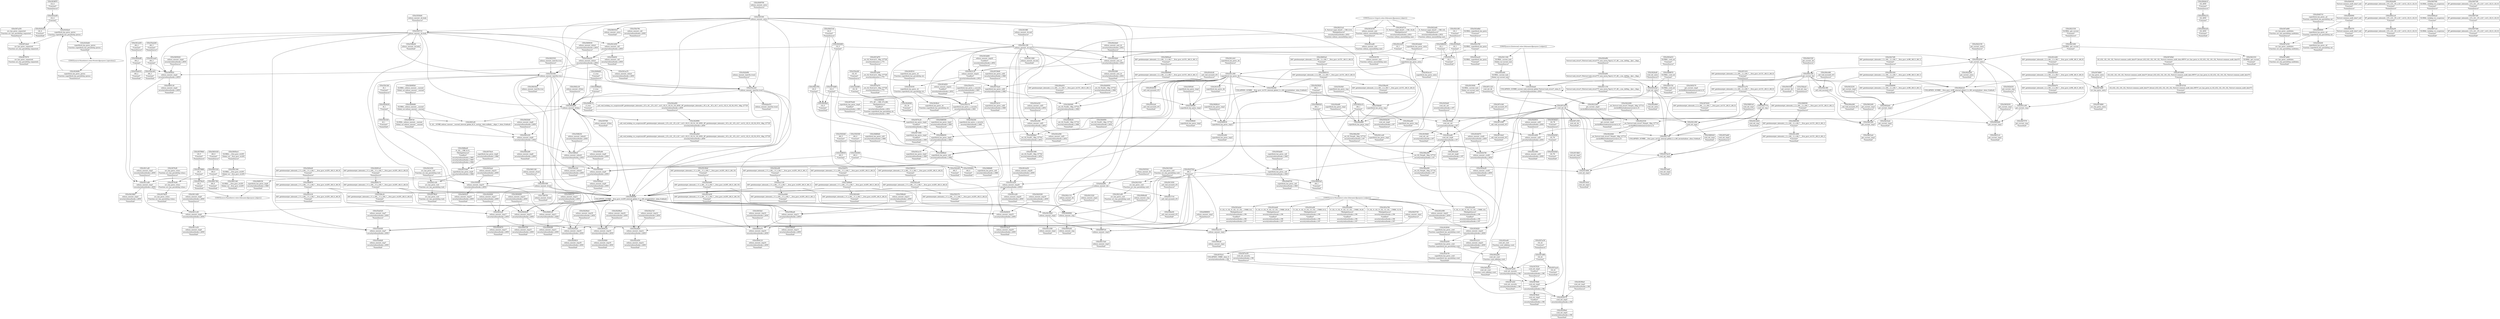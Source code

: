 digraph {
	CE0x5679570 [shape=record,shape=Mrecord,label="{CE0x5679570|avc_has_perm:_requested|Function::avc_has_perm&Arg::requested::|*SummSink*}"]
	CE0x56408e0 [shape=record,shape=Mrecord,label="{CE0x56408e0|_ret_i32_%call5,_!dbg_!27742|security/selinux/hooks.c,2652}"]
	CE0x5625820 [shape=record,shape=Mrecord,label="{CE0x5625820|i64_1|*Constant*|*SummSource*}"]
	CE0x5620f10 [shape=record,shape=Mrecord,label="{CE0x5620f10|selinux_umount:_call3|security/selinux/hooks.c,2650|*SummSource*}"]
	CE0x563b500 [shape=record,shape=Mrecord,label="{CE0x563b500|i32_78|*Constant*}"]
	CE0x560fa40 [shape=record,shape=Mrecord,label="{CE0x560fa40|i64*_getelementptr_inbounds_(_11_x_i64_,_11_x_i64_*___llvm_gcov_ctr205,_i64_0,_i64_9)|*Constant*|*SummSource*}"]
	CE0x560dcd0 [shape=record,shape=Mrecord,label="{CE0x560dcd0|i32_2650|*Constant*|*SummSink*}"]
	CE0x563dd60 [shape=record,shape=Mrecord,label="{CE0x563dd60|selinux_umount:_tmp22|*LoadInst*|security/selinux/hooks.c,2652|*SummSource*}"]
	CE0x560db10 [shape=record,shape=Mrecord,label="{CE0x560db10|i32_2650|*Constant*|*SummSource*}"]
	CE0x563eb40 [shape=record,shape=Mrecord,label="{CE0x563eb40|superblock_has_perm:_entry}"]
	CE0x56061e0 [shape=record,shape=Mrecord,label="{CE0x56061e0|selinux_umount:_tmp11|security/selinux/hooks.c,2650}"]
	CE0x5640370 [shape=record,shape=Mrecord,label="{CE0x5640370|%struct.common_audit_data*_null|*Constant*|*SummSink*}"]
	CE0x562a7e0 [shape=record,shape=Mrecord,label="{CE0x562a7e0|selinux_umount:_tmp12|security/selinux/hooks.c,2650|*SummSource*}"]
	CE0x5679cf0 [shape=record,shape=Mrecord,label="{CE0x5679cf0|avc_has_perm:_tclass|Function::avc_has_perm&Arg::tclass::|*SummSource*}"]
	CE0x56299f0 [shape=record,shape=Mrecord,label="{CE0x56299f0|selinux_umount:_tmp16|security/selinux/hooks.c,2650|*SummSink*}"]
	CE0x5608e70 [shape=record,shape=Mrecord,label="{CE0x5608e70|i1_true|*Constant*|*SummSink*}"]
	CE0x561e690 [shape=record,shape=Mrecord,label="{CE0x561e690|selinux_umount:_call3|security/selinux/hooks.c,2650}"]
	CE0x565eaf0 [shape=record,shape=Mrecord,label="{CE0x565eaf0|cred_sid:_cred|Function::cred_sid&Arg::cred::|*SummSource*}"]
	CE0x565f170 [shape=record,shape=Mrecord,label="{CE0x565f170|get_current:_tmp4|./arch/x86/include/asm/current.h,14|*SummSource*}"]
	CE0x55eba50 [shape=record,shape=Mrecord,label="{CE0x55eba50|selinux_umount:_tobool|security/selinux/hooks.c,2650}"]
	CE0x5601780 [shape=record,shape=Mrecord,label="{CE0x5601780|i64_0|*Constant*|*SummSink*}"]
	CE0x56020d0 [shape=record,shape=Mrecord,label="{CE0x56020d0|selinux_umount:_tmp8|security/selinux/hooks.c,2650|*SummSource*}"]
	CE0x5621650 [shape=record,shape=Mrecord,label="{CE0x5621650|avc_has_perm:_tsid|Function::avc_has_perm&Arg::tsid::|*SummSource*}"]
	CE0x5689150 [shape=record,shape=Mrecord,label="{CE0x5689150|superblock_has_perm:_tmp6|security/selinux/hooks.c,1866|*SummSink*}"]
	CE0x55eb340 [shape=record,shape=Mrecord,label="{CE0x55eb340|i64_3|*Constant*|*SummSink*}"]
	CE0x56396a0 [shape=record,shape=Mrecord,label="{CE0x56396a0|cred_sid:_tmp5|security/selinux/hooks.c,196|*SummSource*}"]
	"CONST[source:1(input),value:2(dynamic)][purpose:{object}]"
	CE0x5620000 [shape=record,shape=Mrecord,label="{CE0x5620000|selinux_umount:_tmp17|security/selinux/hooks.c,2650|*SummSource*}"]
	CE0x5680420 [shape=record,shape=Mrecord,label="{CE0x5680420|cred_sid:_tmp1|*SummSink*}"]
	CE0x55f2370 [shape=record,shape=Mrecord,label="{CE0x55f2370|i64*_getelementptr_inbounds_(_11_x_i64_,_11_x_i64_*___llvm_gcov_ctr205,_i64_0,_i64_6)|*Constant*|*SummSink*}"]
	CE0x5602c30 [shape=record,shape=Mrecord,label="{CE0x5602c30|selinux_umount:_if.then|*SummSource*}"]
	CE0x56886a0 [shape=record,shape=Mrecord,label="{CE0x56886a0|superblock_has_perm:_sid1|security/selinux/hooks.c,1866}"]
	CE0x562a000 [shape=record,shape=Mrecord,label="{CE0x562a000|_call_void_lockdep_rcu_suspicious(i8*_getelementptr_inbounds_(_25_x_i8_,_25_x_i8_*_.str3,_i32_0,_i32_0),_i32_2650,_i8*_getelementptr_inbounds_(_45_x_i8_,_45_x_i8_*_.str12,_i32_0,_i32_0))_#10,_!dbg_!27729|security/selinux/hooks.c,2650|*SummSource*}"]
	CE0x565ea80 [shape=record,shape=Mrecord,label="{CE0x565ea80|cred_sid:_cred|Function::cred_sid&Arg::cred::}"]
	CE0x5604690 [shape=record,shape=Mrecord,label="{CE0x5604690|selinux_umount:_tmp15|security/selinux/hooks.c,2650|*SummSource*}"]
	CE0x5671060 [shape=record,shape=Mrecord,label="{CE0x5671060|superblock_has_perm:_tmp4|*LoadInst*|security/selinux/hooks.c,1865|*SummSink*}"]
	CE0x5620810 [shape=record,shape=Mrecord,label="{CE0x5620810|selinux_umount:_tmp18|security/selinux/hooks.c,2650|*SummSink*}"]
	CE0x5604c50 [shape=record,shape=Mrecord,label="{CE0x5604c50|selinux_umount:_tmp16|security/selinux/hooks.c,2650}"]
	CE0x561ea70 [shape=record,shape=Mrecord,label="{CE0x561ea70|selinux_umount:_tobool|security/selinux/hooks.c,2650|*SummSink*}"]
	CE0x5648990 [shape=record,shape=Mrecord,label="{CE0x5648990|i64*_getelementptr_inbounds_(_2_x_i64_,_2_x_i64_*___llvm_gcov_ctr98,_i64_0,_i64_1)|*Constant*|*SummSink*}"]
	CE0x5601d30 [shape=record,shape=Mrecord,label="{CE0x5601d30|selinux_umount:_tmp8|security/selinux/hooks.c,2650}"]
	"CONST[source:0(mediator),value:2(dynamic)][purpose:{object}]"
	CE0x5679b20 [shape=record,shape=Mrecord,label="{CE0x5679b20|i16_5|*Constant*|*SummSink*}"]
	CE0x5639b60 [shape=record,shape=Mrecord,label="{CE0x5639b60|cred_sid:_sid|security/selinux/hooks.c,197}"]
	CE0x5627770 [shape=record,shape=Mrecord,label="{CE0x5627770|cred_sid:_tmp}"]
	CE0x56117c0 [shape=record,shape=Mrecord,label="{CE0x56117c0|_call_void_mcount()_#3}"]
	CE0x567da80 [shape=record,shape=Mrecord,label="{CE0x567da80|cred_sid:_tmp2|*SummSource*}"]
	CE0x56081f0 [shape=record,shape=Mrecord,label="{CE0x56081f0|superblock_has_perm:_tmp3}"]
	CE0x55fe830 [shape=record,shape=Mrecord,label="{CE0x55fe830|selinux_umount:_call|security/selinux/hooks.c,2650|*SummSink*}"]
	CE0x5604620 [shape=record,shape=Mrecord,label="{CE0x5604620|selinux_umount:_tmp15|security/selinux/hooks.c,2650}"]
	CE0x5601090 [shape=record,shape=Mrecord,label="{CE0x5601090|selinux_umount:_if.end}"]
	CE0x55fc520 [shape=record,shape=Mrecord,label="{CE0x55fc520|i8_1|*Constant*|*SummSink*}"]
	CE0x5640d70 [shape=record,shape=Mrecord,label="{CE0x5640d70|i64*_getelementptr_inbounds_(_2_x_i64_,_2_x_i64_*___llvm_gcov_ctr98,_i64_0,_i64_0)|*Constant*|*SummSink*}"]
	CE0x56229f0 [shape=record,shape=Mrecord,label="{CE0x56229f0|selinux_umount:_mnt_sb|security/selinux/hooks.c,2652|*SummSink*}"]
	CE0x563bda0 [shape=record,shape=Mrecord,label="{CE0x563bda0|COLLAPSED:_GCMRE_current_task_external_global_%struct.task_struct*:_elem_0::|security/selinux/hooks.c,2650}"]
	CE0x567f620 [shape=record,shape=Mrecord,label="{CE0x567f620|cred_sid:_tmp4|*LoadInst*|security/selinux/hooks.c,196|*SummSink*}"]
	CE0x565f210 [shape=record,shape=Mrecord,label="{CE0x565f210|get_current:_tmp4|./arch/x86/include/asm/current.h,14|*SummSink*}"]
	CE0x55fa080 [shape=record,shape=Mrecord,label="{CE0x55fa080|i32_16|*Constant*}"]
	CE0x563cf00 [shape=record,shape=Mrecord,label="{CE0x563cf00|superblock_has_perm:_tmp3|*SummSink*}"]
	CE0x566a790 [shape=record,shape=Mrecord,label="{CE0x566a790|i32_0|*Constant*}"]
	CE0x567a800 [shape=record,shape=Mrecord,label="{CE0x567a800|avc_has_perm:_auditdata|Function::avc_has_perm&Arg::auditdata::|*SummSink*}"]
	CE0x567da10 [shape=record,shape=Mrecord,label="{CE0x567da10|cred_sid:_tmp2}"]
	CE0x5601360 [shape=record,shape=Mrecord,label="{CE0x5601360|GLOBAL:___llvm_gcov_ctr205|Global_var:__llvm_gcov_ctr205}"]
	CE0x56752a0 [shape=record,shape=Mrecord,label="{CE0x56752a0|superblock_has_perm:_call2|security/selinux/hooks.c,1866}"]
	CE0x5622150 [shape=record,shape=Mrecord,label="{CE0x5622150|get_current:_entry|*SummSource*}"]
	CE0x5600030 [shape=record,shape=Mrecord,label="{CE0x5600030|selinux_umount:_tobool|security/selinux/hooks.c,2650|*SummSource*}"]
	CE0x5611a80 [shape=record,shape=Mrecord,label="{CE0x5611a80|selinux_umount:_tmp5|security/selinux/hooks.c,2650}"]
	CE0x5608720 [shape=record,shape=Mrecord,label="{CE0x5608720|GLOBAL:_selinux_umount.__warned|Global_var:selinux_umount.__warned|*SummSink*}"]
	CE0x5611af0 [shape=record,shape=Mrecord,label="{CE0x5611af0|selinux_umount:_tmp5|security/selinux/hooks.c,2650|*SummSource*}"]
	CE0x562c180 [shape=record,shape=Mrecord,label="{CE0x562c180|selinux_umount:_do.end}"]
	CE0x5621080 [shape=record,shape=Mrecord,label="{CE0x5621080|selinux_umount:_call3|security/selinux/hooks.c,2650|*SummSink*}"]
	CE0x56796e0 [shape=record,shape=Mrecord,label="{CE0x56796e0|avc_has_perm:_tsid|Function::avc_has_perm&Arg::tsid::|*SummSink*}"]
	CE0x561eb50 [shape=record,shape=Mrecord,label="{CE0x561eb50|i64_2|*Constant*|*SummSource*}"]
	CE0x55f2200 [shape=record,shape=Mrecord,label="{CE0x55f2200|i64_5|*Constant*|*SummSink*}"]
	CE0x5661920 [shape=record,shape=Mrecord,label="{CE0x5661920|i64*_getelementptr_inbounds_(_2_x_i64_,_2_x_i64_*___llvm_gcov_ctr98,_i64_0,_i64_1)|*Constant*}"]
	CE0x564c380 [shape=record,shape=Mrecord,label="{CE0x564c380|_call_void_mcount()_#3}"]
	CE0x567e0c0 [shape=record,shape=Mrecord,label="{CE0x567e0c0|cred_sid:_tmp3|*SummSink*}"]
	CE0x5620df0 [shape=record,shape=Mrecord,label="{CE0x5620df0|i64*_getelementptr_inbounds_(_11_x_i64_,_11_x_i64_*___llvm_gcov_ctr205,_i64_0,_i64_10)|*Constant*}"]
	CE0x563fe60 [shape=record,shape=Mrecord,label="{CE0x563fe60|superblock_has_perm:_perms|Function::superblock_has_perm&Arg::perms::|*SummSink*}"]
	CE0x55f9560 [shape=record,shape=Mrecord,label="{CE0x55f9560|superblock_has_perm:_tmp2}"]
	CE0x5647620 [shape=record,shape=Mrecord,label="{CE0x5647620|i64*_getelementptr_inbounds_(_2_x_i64_,_2_x_i64_*___llvm_gcov_ctr98,_i64_0,_i64_0)|*Constant*}"]
	CE0x5622a60 [shape=record,shape=Mrecord,label="{CE0x5622a60|8:_%struct.super_block*,_:_CRE_0,8_|*MultipleSource*|security/selinux/hooks.c,2652|Function::selinux_umount&Arg::mnt::}"]
	CE0x563d330 [shape=record,shape=Mrecord,label="{CE0x563d330|selinux_umount:_mnt|Function::selinux_umount&Arg::mnt::|*SummSource*}"]
	CE0x5623230 [shape=record,shape=Mrecord,label="{CE0x5623230|get_current:_tmp2|*SummSource*}"]
	CE0x563ca80 [shape=record,shape=Mrecord,label="{CE0x563ca80|selinux_umount:_mnt|Function::selinux_umount&Arg::mnt::}"]
	CE0x561dcb0 [shape=record,shape=Mrecord,label="{CE0x561dcb0|selinux_umount:_tmp20|security/selinux/hooks.c,2650}"]
	CE0x567a0e0 [shape=record,shape=Mrecord,label="{CE0x567a0e0|avc_has_perm:_requested|Function::avc_has_perm&Arg::requested::}"]
	CE0x55eb440 [shape=record,shape=Mrecord,label="{CE0x55eb440|selinux_umount:_tmp7|security/selinux/hooks.c,2650}"]
	CE0x563adf0 [shape=record,shape=Mrecord,label="{CE0x563adf0|cred_sid:_tmp6|security/selinux/hooks.c,197}"]
	CE0x560a420 [shape=record,shape=Mrecord,label="{CE0x560a420|cred_sid:_tmp6|security/selinux/hooks.c,197|*SummSink*}"]
	CE0x563e430 [shape=record,shape=Mrecord,label="{CE0x563e430|selinux_umount:_call5|security/selinux/hooks.c,2652|*SummSource*}"]
	CE0x567a530 [shape=record,shape=Mrecord,label="{CE0x567a530|avc_has_perm:_auditdata|Function::avc_has_perm&Arg::auditdata::}"]
	CE0x56754c0 [shape=record,shape=Mrecord,label="{CE0x56754c0|superblock_has_perm:_tmp6|security/selinux/hooks.c,1866|*SummSource*}"]
	CE0x55f8250 [shape=record,shape=Mrecord,label="{CE0x55f8250|selinux_umount:_tobool1|security/selinux/hooks.c,2650|*SummSource*}"]
	CE0x56069d0 [shape=record,shape=Mrecord,label="{CE0x56069d0|COLLAPSED:_GCMRE___llvm_gcov_ctr205_internal_global_11_x_i64_zeroinitializer:_elem_0:default:}"]
	CE0x55fa470 [shape=record,shape=Mrecord,label="{CE0x55fa470|superblock_has_perm:_s_security|security/selinux/hooks.c,1865|*SummSource*}"]
	CE0x565ee60 [shape=record,shape=Mrecord,label="{CE0x565ee60|GLOBAL:_current_task|Global_var:current_task}"]
	CE0x561c890 [shape=record,shape=Mrecord,label="{CE0x561c890|i64*_getelementptr_inbounds_(_2_x_i64_,_2_x_i64_*___llvm_gcov_ctr131,_i64_0,_i64_1)|*Constant*|*SummSink*}"]
	CE0x55f2500 [shape=record,shape=Mrecord,label="{CE0x55f2500|i64_4|*Constant*|*SummSource*}"]
	CE0x567d210 [shape=record,shape=Mrecord,label="{CE0x567d210|superblock_has_perm:_call2|security/selinux/hooks.c,1866|*SummSink*}"]
	CE0x55ec2e0 [shape=record,shape=Mrecord,label="{CE0x55ec2e0|selinux_umount:_land.lhs.true2}"]
	CE0x55f6b40 [shape=record,shape=Mrecord,label="{CE0x55f6b40|selinux_umount:_tmp13|security/selinux/hooks.c,2650|*SummSource*}"]
	CE0x562a0b0 [shape=record,shape=Mrecord,label="{CE0x562a0b0|_call_void_lockdep_rcu_suspicious(i8*_getelementptr_inbounds_(_25_x_i8_,_25_x_i8_*_.str3,_i32_0,_i32_0),_i32_2650,_i8*_getelementptr_inbounds_(_45_x_i8_,_45_x_i8_*_.str12,_i32_0,_i32_0))_#10,_!dbg_!27729|security/selinux/hooks.c,2650|*SummSink*}"]
	CE0x567d5b0 [shape=record,shape=Mrecord,label="{CE0x567d5b0|i32_(i32,_i32,_i16,_i32,_%struct.common_audit_data*)*_bitcast_(i32_(i32,_i32,_i16,_i32,_%struct.common_audit_data.495*)*_avc_has_perm_to_i32_(i32,_i32,_i16,_i32,_%struct.common_audit_data*)*)|*Constant*|*SummSource*}"]
	CE0x567ec50 [shape=record,shape=Mrecord,label="{CE0x567ec50|i32_22|*Constant*|*SummSource*}"]
	CE0x55f5a90 [shape=record,shape=Mrecord,label="{CE0x55f5a90|selinux_umount:_tmp9|security/selinux/hooks.c,2650|*SummSource*}"]
	CE0x5610040 [shape=record,shape=Mrecord,label="{CE0x5610040|GLOBAL:_current_task|Global_var:current_task|*SummSink*}"]
	CE0x5648700 [shape=record,shape=Mrecord,label="{CE0x5648700|superblock_has_perm:_call|security/selinux/hooks.c,1863|*SummSink*}"]
	CE0x56399e0 [shape=record,shape=Mrecord,label="{CE0x56399e0|cred_sid:_tmp5|security/selinux/hooks.c,196|*SummSink*}"]
	CE0x5611e50 [shape=record,shape=Mrecord,label="{CE0x5611e50|selinux_umount:_tmp6|security/selinux/hooks.c,2650|*SummSink*}"]
	CE0x561c820 [shape=record,shape=Mrecord,label="{CE0x561c820|cred_sid:_tmp|*SummSink*}"]
	CE0x563d710 [shape=record,shape=Mrecord,label="{CE0x563d710|8:_%struct.super_block*,_:_CRE_16,20_|*MultipleSource*|security/selinux/hooks.c,2652|Function::selinux_umount&Arg::mnt::}"]
	CE0x5605130 [shape=record,shape=Mrecord,label="{CE0x5605130|selinux_umount:_tmp4|security/selinux/hooks.c,2650|*SummSink*}"]
	CE0x5621400 [shape=record,shape=Mrecord,label="{CE0x5621400|GLOBAL:_get_current|*Constant*}"]
	CE0x5609790 [shape=record,shape=Mrecord,label="{CE0x5609790|selinux_umount:_entry|*SummSource*}"]
	CE0x5606a40 [shape=record,shape=Mrecord,label="{CE0x5606a40|selinux_umount:_tmp|*SummSource*}"]
	CE0x567e360 [shape=record,shape=Mrecord,label="{CE0x567e360|_call_void_mcount()_#3}"]
	CE0x562b3c0 [shape=record,shape=Mrecord,label="{CE0x562b3c0|COLLAPSED:_GCMRE___llvm_gcov_ctr98_internal_global_2_x_i64_zeroinitializer:_elem_0:default:}"]
	CE0x5611830 [shape=record,shape=Mrecord,label="{CE0x5611830|_call_void_mcount()_#3|*SummSource*}"]
	CE0x5601520 [shape=record,shape=Mrecord,label="{CE0x5601520|i64_0|*Constant*}"]
	CE0x56035c0 [shape=record,shape=Mrecord,label="{CE0x56035c0|selinux_umount:_entry|*SummSink*}"]
	CE0x564aff0 [shape=record,shape=Mrecord,label="{CE0x564aff0|superblock_has_perm:_tmp1|*SummSource*}"]
	CE0x565e5a0 [shape=record,shape=Mrecord,label="{CE0x565e5a0|cred_sid:_entry}"]
	CE0x563a2f0 [shape=record,shape=Mrecord,label="{CE0x563a2f0|0:_i32,_4:_i32,_8:_i32,_12:_i32,_:_CMRE_8,12_|*MultipleSource*|security/selinux/hooks.c,196|*LoadInst*|security/selinux/hooks.c,196|security/selinux/hooks.c,197}"]
	CE0x565e610 [shape=record,shape=Mrecord,label="{CE0x565e610|GLOBAL:_cred_sid|*Constant*|*SummSource*}"]
	CE0x567d720 [shape=record,shape=Mrecord,label="{CE0x567d720|i32_(i32,_i32,_i16,_i32,_%struct.common_audit_data*)*_bitcast_(i32_(i32,_i32,_i16,_i32,_%struct.common_audit_data.495*)*_avc_has_perm_to_i32_(i32,_i32,_i16,_i32,_%struct.common_audit_data*)*)|*Constant*|*SummSink*}"]
	CE0x567d860 [shape=record,shape=Mrecord,label="{CE0x567d860|avc_has_perm:_entry|*SummSource*}"]
	CE0x56091e0 [shape=record,shape=Mrecord,label="{CE0x56091e0|i64*_getelementptr_inbounds_(_11_x_i64_,_11_x_i64_*___llvm_gcov_ctr205,_i64_0,_i64_8)|*Constant*|*SummSource*}"]
	CE0x5670e40 [shape=record,shape=Mrecord,label="{CE0x5670e40|superblock_has_perm:_tmp4|*LoadInst*|security/selinux/hooks.c,1865|*SummSource*}"]
	CE0x563a9b0 [shape=record,shape=Mrecord,label="{CE0x563a9b0|0:_i32,_4:_i32,_8:_i32,_12:_i32,_:_CMRE_16,20_|*MultipleSource*|security/selinux/hooks.c,196|*LoadInst*|security/selinux/hooks.c,196|security/selinux/hooks.c,197}"]
	CE0x55f6510 [shape=record,shape=Mrecord,label="{CE0x55f6510|i64*_getelementptr_inbounds_(_11_x_i64_,_11_x_i64_*___llvm_gcov_ctr205,_i64_0,_i64_6)|*Constant*|*SummSource*}"]
	CE0x567e8f0 [shape=record,shape=Mrecord,label="{CE0x567e8f0|i32_22|*Constant*}"]
	CE0x4ea0fd0 [shape=record,shape=Mrecord,label="{CE0x4ea0fd0|i64*_getelementptr_inbounds_(_11_x_i64_,_11_x_i64_*___llvm_gcov_ctr205,_i64_0,_i64_1)|*Constant*|*SummSink*}"]
	CE0x563f870 [shape=record,shape=Mrecord,label="{CE0x563f870|i32_4|*Constant*|*SummSource*}"]
	CE0x5609170 [shape=record,shape=Mrecord,label="{CE0x5609170|i64*_getelementptr_inbounds_(_11_x_i64_,_11_x_i64_*___llvm_gcov_ctr205,_i64_0,_i64_8)|*Constant*}"]
	CE0x5625740 [shape=record,shape=Mrecord,label="{CE0x5625740|selinux_umount:_tmp1|*SummSource*}"]
	CE0x563ecc0 [shape=record,shape=Mrecord,label="{CE0x563ecc0|superblock_has_perm:_entry|*SummSink*}"]
	CE0x55f8050 [shape=record,shape=Mrecord,label="{CE0x55f8050|i64_5|*Constant*}"]
	CE0x55f95d0 [shape=record,shape=Mrecord,label="{CE0x55f95d0|superblock_has_perm:_tmp2|*SummSource*}"]
	CE0x563ebb0 [shape=record,shape=Mrecord,label="{CE0x563ebb0|superblock_has_perm:_entry|*SummSource*}"]
	CE0x563c090 [shape=record,shape=Mrecord,label="{CE0x563c090|selinux_umount:_tmp21|security/selinux/hooks.c,2650|*SummSource*}"]
	CE0x562a6b0 [shape=record,shape=Mrecord,label="{CE0x562a6b0|selinux_umount:_tmp12|security/selinux/hooks.c,2650}"]
	CE0x5603e70 [shape=record,shape=Mrecord,label="{CE0x5603e70|selinux_umount:_tmp14|security/selinux/hooks.c,2650}"]
	CE0x56231a0 [shape=record,shape=Mrecord,label="{CE0x56231a0|8:_%struct.super_block*,_:_CRE_8,16_|*MultipleSource*|security/selinux/hooks.c,2652|Function::selinux_umount&Arg::mnt::}"]
	CE0x56699d0 [shape=record,shape=Mrecord,label="{CE0x56699d0|i64*_getelementptr_inbounds_(_2_x_i64_,_2_x_i64_*___llvm_gcov_ctr151,_i64_0,_i64_1)|*Constant*}"]
	CE0x565ef90 [shape=record,shape=Mrecord,label="{CE0x565ef90|%struct.task_struct*_(%struct.task_struct**)*_asm_movq_%gs:$_1:P_,$0_,_r,im,_dirflag_,_fpsr_,_flags_|*SummSource*}"]
	CE0x5611150 [shape=record,shape=Mrecord,label="{CE0x5611150|%struct.task_struct*_(%struct.task_struct**)*_asm_movq_%gs:$_1:P_,$0_,_r,im,_dirflag_,_fpsr_,_flags_|*SummSink*}"]
	CE0x55fba00 [shape=record,shape=Mrecord,label="{CE0x55fba00|i64*_getelementptr_inbounds_(_2_x_i64_,_2_x_i64_*___llvm_gcov_ctr151,_i64_0,_i64_0)|*Constant*|*SummSink*}"]
	CE0x563b620 [shape=record,shape=Mrecord,label="{CE0x563b620|i32_78|*Constant*|*SummSource*}"]
	CE0x561de50 [shape=record,shape=Mrecord,label="{CE0x561de50|selinux_umount:_tmp20|security/selinux/hooks.c,2650|*SummSource*}"]
	CE0x567e4e0 [shape=record,shape=Mrecord,label="{CE0x567e4e0|_call_void_mcount()_#3|*SummSink*}"]
	CE0x563e580 [shape=record,shape=Mrecord,label="{CE0x563e580|selinux_umount:_call5|security/selinux/hooks.c,2652|*SummSink*}"]
	CE0x560f870 [shape=record,shape=Mrecord,label="{CE0x560f870|i64*_getelementptr_inbounds_(_11_x_i64_,_11_x_i64_*___llvm_gcov_ctr205,_i64_0,_i64_9)|*Constant*}"]
	CE0x565e2a0 [shape=record,shape=Mrecord,label="{CE0x565e2a0|_call_void_mcount()_#3|*SummSink*}"]
	CE0x55eb010 [shape=record,shape=Mrecord,label="{CE0x55eb010|i64_2|*Constant*|*SummSink*}"]
	CE0x6989850 [shape=record,shape=Mrecord,label="{CE0x6989850|selinux_umount:_tmp3|*SummSource*}"]
	CE0x56799b0 [shape=record,shape=Mrecord,label="{CE0x56799b0|i16_5|*Constant*|*SummSource*}"]
	CE0x72807f0 [shape=record,shape=Mrecord,label="{CE0x72807f0|selinux_umount:_if.end|*SummSink*}"]
	CE0x55f5f40 [shape=record,shape=Mrecord,label="{CE0x55f5f40|selinux_umount:_tmp10|security/selinux/hooks.c,2650}"]
	CE0x56801e0 [shape=record,shape=Mrecord,label="{CE0x56801e0|cred_sid:_tmp1|*SummSource*}"]
	CE0x55fe790 [shape=record,shape=Mrecord,label="{CE0x55fe790|selinux_umount:_call|security/selinux/hooks.c,2650|*SummSource*}"]
	CE0x560e1e0 [shape=record,shape=Mrecord,label="{CE0x560e1e0|i8*_getelementptr_inbounds_(_45_x_i8_,_45_x_i8_*_.str12,_i32_0,_i32_0)|*Constant*}"]
	CE0x56082c0 [shape=record,shape=Mrecord,label="{CE0x56082c0|superblock_has_perm:_tmp3|*SummSource*}"]
	CE0x55eb520 [shape=record,shape=Mrecord,label="{CE0x55eb520|selinux_umount:_tmp7|security/selinux/hooks.c,2650|*SummSource*}"]
	CE0x5608bd0 [shape=record,shape=Mrecord,label="{CE0x5608bd0|i1_true|*Constant*}"]
	CE0x5603fa0 [shape=record,shape=Mrecord,label="{CE0x5603fa0|selinux_umount:_tmp14|security/selinux/hooks.c,2650|*SummSource*}"]
	CE0x5622530 [shape=record,shape=Mrecord,label="{CE0x5622530|_ret_%struct.task_struct*_%tmp4,_!dbg_!27714|./arch/x86/include/asm/current.h,14}"]
	CE0x563d7f0 [shape=record,shape=Mrecord,label="{CE0x563d7f0|superblock_has_perm:_cred|Function::superblock_has_perm&Arg::cred::|*SummSink*}"]
	CE0x567df40 [shape=record,shape=Mrecord,label="{CE0x567df40|cred_sid:_tmp3}"]
	CE0x567a4c0 [shape=record,shape=Mrecord,label="{CE0x567a4c0|cred_sid:_bb}"]
	CE0x56070f0 [shape=record,shape=Mrecord,label="{CE0x56070f0|GLOBAL:_lockdep_rcu_suspicious|*Constant*|*SummSource*}"]
	CE0x56027e0 [shape=record,shape=Mrecord,label="{CE0x56027e0|i32_0|*Constant*|*SummSource*}"]
	CE0x563fc00 [shape=record,shape=Mrecord,label="{CE0x563fc00|superblock_has_perm:_ad|Function::superblock_has_perm&Arg::ad::|*SummSink*}"]
	CE0x56219d0 [shape=record,shape=Mrecord,label="{CE0x56219d0|avc_has_perm:_ssid|Function::avc_has_perm&Arg::ssid::|*SummSource*}"]
	CE0x564a260 [shape=record,shape=Mrecord,label="{CE0x564a260|_call_void_mcount()_#3|*SummSink*}"]
	CE0x561e2f0 [shape=record,shape=Mrecord,label="{CE0x561e2f0|selinux_umount:_tmp20|security/selinux/hooks.c,2650|*SummSink*}"]
	CE0x5607580 [shape=record,shape=Mrecord,label="{CE0x5607580|i8*_getelementptr_inbounds_(_25_x_i8_,_25_x_i8_*_.str3,_i32_0,_i32_0)|*Constant*|*SummSink*}"]
	CE0x567a250 [shape=record,shape=Mrecord,label="{CE0x567a250|avc_has_perm:_requested|Function::avc_has_perm&Arg::requested::|*SummSource*}"]
	CE0x561c4c0 [shape=record,shape=Mrecord,label="{CE0x561c4c0|superblock_has_perm:_bb|*SummSource*}"]
	CE0x561fc30 [shape=record,shape=Mrecord,label="{CE0x561fc30|i64*_getelementptr_inbounds_(_11_x_i64_,_11_x_i64_*___llvm_gcov_ctr205,_i64_0,_i64_9)|*Constant*|*SummSink*}"]
	CE0x5605f10 [shape=record,shape=Mrecord,label="{CE0x5605f10|selinux_umount:_tmp10|security/selinux/hooks.c,2650|*SummSink*}"]
	CE0x563ef30 [shape=record,shape=Mrecord,label="{CE0x563ef30|superblock_has_perm:_cred|Function::superblock_has_perm&Arg::cred::}"]
	"CONST[source:0(mediator),value:0(static)][purpose:{operation}]"
	CE0x56013d0 [shape=record,shape=Mrecord,label="{CE0x56013d0|GLOBAL:___llvm_gcov_ctr205|Global_var:__llvm_gcov_ctr205|*SummSink*}"]
	CE0x562bd90 [shape=record,shape=Mrecord,label="{CE0x562bd90|i8*_getelementptr_inbounds_(_45_x_i8_,_45_x_i8_*_.str12,_i32_0,_i32_0)|*Constant*|*SummSource*}"]
	CE0x55fc3b0 [shape=record,shape=Mrecord,label="{CE0x55fc3b0|i8_1|*Constant*|*SummSource*}"]
	CE0x55ece70 [shape=record,shape=Mrecord,label="{CE0x55ece70|selinux_umount:_tmp1}"]
	CE0x563e8b0 [shape=record,shape=Mrecord,label="{CE0x563e8b0|GLOBAL:_superblock_has_perm|*Constant*|*SummSource*}"]
	CE0x5611d00 [shape=record,shape=Mrecord,label="{CE0x5611d00|selinux_umount:_tmp6|security/selinux/hooks.c,2650|*SummSource*}"]
	CE0x561d2f0 [shape=record,shape=Mrecord,label="{CE0x561d2f0|i64*_getelementptr_inbounds_(_2_x_i64_,_2_x_i64_*___llvm_gcov_ctr98,_i64_0,_i64_0)|*Constant*|*SummSource*}"]
	CE0x5680580 [shape=record,shape=Mrecord,label="{CE0x5680580|i64*_getelementptr_inbounds_(_2_x_i64_,_2_x_i64_*___llvm_gcov_ctr131,_i64_0,_i64_1)|*Constant*}"]
	CE0x55fc040 [shape=record,shape=Mrecord,label="{CE0x55fc040|COLLAPSED:_GCMRE___llvm_gcov_ctr151_internal_global_2_x_i64_zeroinitializer:_elem_0:default:}"]
	CE0x5602e10 [shape=record,shape=Mrecord,label="{CE0x5602e10|i64_1|*Constant*}"]
	CE0x56222b0 [shape=record,shape=Mrecord,label="{CE0x56222b0|get_current:_entry|*SummSink*}"]
	CE0x562b430 [shape=record,shape=Mrecord,label="{CE0x562b430|get_current:_tmp|*SummSource*}"]
	CE0x55f9640 [shape=record,shape=Mrecord,label="{CE0x55f9640|superblock_has_perm:_tmp2|*SummSink*}"]
	CE0x5602400 [shape=record,shape=Mrecord,label="{CE0x5602400|i64*_getelementptr_inbounds_(_11_x_i64_,_11_x_i64_*___llvm_gcov_ctr205,_i64_0,_i64_0)|*Constant*|*SummSink*}"]
	CE0x55f6e00 [shape=record,shape=Mrecord,label="{CE0x55f6e00|selinux_umount:_do.body|*SummSink*}"]
	CE0x5640f50 [shape=record,shape=Mrecord,label="{CE0x5640f50|_ret_i32_%call5,_!dbg_!27742|security/selinux/hooks.c,2652|*SummSource*}"]
	CE0x5608d00 [shape=record,shape=Mrecord,label="{CE0x5608d00|i1_true|*Constant*|*SummSource*}"]
	CE0x55f80e0 [shape=record,shape=Mrecord,label="{CE0x55f80e0|selinux_umount:_tobool1|security/selinux/hooks.c,2650}"]
	CE0x5621a90 [shape=record,shape=Mrecord,label="{CE0x5621a90|avc_has_perm:_ssid|Function::avc_has_perm&Arg::ssid::|*SummSink*}"]
	CE0x567ee50 [shape=record,shape=Mrecord,label="{CE0x567ee50|cred_sid:_security|security/selinux/hooks.c,196|*SummSource*}"]
	CE0x566a400 [shape=record,shape=Mrecord,label="{CE0x566a400|_ret_i32_%tmp6,_!dbg_!27716|security/selinux/hooks.c,197}"]
	CE0x5669310 [shape=record,shape=Mrecord,label="{CE0x5669310|i64*_getelementptr_inbounds_(_2_x_i64_,_2_x_i64_*___llvm_gcov_ctr151,_i64_0,_i64_0)|*Constant*}"]
	CE0x5641300 [shape=record,shape=Mrecord,label="{CE0x5641300|get_current:_bb}"]
	CE0x567eae0 [shape=record,shape=Mrecord,label="{CE0x567eae0|i32_22|*Constant*|*SummSink*}"]
	CE0x69897e0 [shape=record,shape=Mrecord,label="{CE0x69897e0|selinux_umount:_tmp3}"]
	CE0x563b780 [shape=record,shape=Mrecord,label="{CE0x563b780|selinux_umount:_cred4|security/selinux/hooks.c,2650}"]
	CE0x55eb160 [shape=record,shape=Mrecord,label="{CE0x55eb160|selinux_umount:_tobool1|security/selinux/hooks.c,2650|*SummSink*}"]
	CE0x56889d0 [shape=record,shape=Mrecord,label="{CE0x56889d0|superblock_has_perm:_sid1|security/selinux/hooks.c,1866|*SummSource*}"]
	CE0x55fc0b0 [shape=record,shape=Mrecord,label="{CE0x55fc0b0|superblock_has_perm:_tmp|*SummSource*}"]
	CE0x72808e0 [shape=record,shape=Mrecord,label="{CE0x72808e0|i64*_getelementptr_inbounds_(_11_x_i64_,_11_x_i64_*___llvm_gcov_ctr205,_i64_0,_i64_0)|*Constant*}"]
	CE0x563e340 [shape=record,shape=Mrecord,label="{CE0x563e340|selinux_umount:_call5|security/selinux/hooks.c,2652}"]
	CE0x55f5990 [shape=record,shape=Mrecord,label="{CE0x55f5990|selinux_umount:_tmp9|security/selinux/hooks.c,2650}"]
	CE0x55fed30 [shape=record,shape=Mrecord,label="{CE0x55fed30|_call_void_mcount()_#3|*SummSink*}"]
	CE0x567daf0 [shape=record,shape=Mrecord,label="{CE0x567daf0|cred_sid:_tmp2|*SummSink*}"]
	CE0x56024d0 [shape=record,shape=Mrecord,label="{CE0x56024d0|get_current:_tmp1}"]
	CE0x565ddd0 [shape=record,shape=Mrecord,label="{CE0x565ddd0|superblock_has_perm:_call|security/selinux/hooks.c,1863|*SummSource*}"]
	CE0x567a000 [shape=record,shape=Mrecord,label="{CE0x567a000|_ret_i32_%retval.0,_!dbg_!27728|security/selinux/avc.c,775}"]
	CE0x5610ff0 [shape=record,shape=Mrecord,label="{CE0x5610ff0|selinux_umount:_do.end|*SummSource*}"]
	CE0x56115e0 [shape=record,shape=Mrecord,label="{CE0x56115e0|selinux_umount:_tmp3|*SummSink*}"]
	CE0x5669aa0 [shape=record,shape=Mrecord,label="{CE0x5669aa0|i64*_getelementptr_inbounds_(_2_x_i64_,_2_x_i64_*___llvm_gcov_ctr151,_i64_0,_i64_1)|*Constant*|*SummSource*}"]
	CE0x5621530 [shape=record,shape=Mrecord,label="{CE0x5621530|GLOBAL:_get_current|*Constant*|*SummSource*}"]
	CE0x55fbfd0 [shape=record,shape=Mrecord,label="{CE0x55fbfd0|superblock_has_perm:_tmp}"]
	CE0x56085b0 [shape=record,shape=Mrecord,label="{CE0x56085b0|GLOBAL:_selinux_umount.__warned|Global_var:selinux_umount.__warned|*SummSource*}"]
	CE0x5639370 [shape=record,shape=Mrecord,label="{CE0x5639370|cred_sid:_tmp5|security/selinux/hooks.c,196}"]
	CE0x55f3710 [shape=record,shape=Mrecord,label="{CE0x55f3710|selinux_umount:_do.body}"]
	CE0x567cf10 [shape=record,shape=Mrecord,label="{CE0x567cf10|i64*_getelementptr_inbounds_(_2_x_i64_,_2_x_i64_*___llvm_gcov_ctr131,_i64_0,_i64_0)|*Constant*|*SummSource*}"]
	CE0x5604700 [shape=record,shape=Mrecord,label="{CE0x5604700|selinux_umount:_tmp15|security/selinux/hooks.c,2650|*SummSink*}"]
	CE0x56401f0 [shape=record,shape=Mrecord,label="{CE0x56401f0|%struct.common_audit_data*_null|*Constant*|*SummSource*}"]
	CE0x5639af0 [shape=record,shape=Mrecord,label="{CE0x5639af0|cred_sid:_sid|security/selinux/hooks.c,197|*SummSource*}"]
	CE0x5688450 [shape=record,shape=Mrecord,label="{CE0x5688450|superblock_has_perm:_tmp5|security/selinux/hooks.c,1865}"]
	CE0x56206a0 [shape=record,shape=Mrecord,label="{CE0x56206a0|selinux_umount:_tmp18|security/selinux/hooks.c,2650|*SummSource*}"]
	CE0x561da50 [shape=record,shape=Mrecord,label="{CE0x561da50|i64*_getelementptr_inbounds_(_11_x_i64_,_11_x_i64_*___llvm_gcov_ctr205,_i64_0,_i64_10)|*Constant*|*SummSink*}"]
	CE0x55f6ad0 [shape=record,shape=Mrecord,label="{CE0x55f6ad0|selinux_umount:_tmp13|security/selinux/hooks.c,2650}"]
	CE0x5641690 [shape=record,shape=Mrecord,label="{CE0x5641690|get_current:_bb|*SummSink*}"]
	CE0x564ae80 [shape=record,shape=Mrecord,label="{CE0x564ae80|superblock_has_perm:_tmp|*SummSink*}"]
	CE0x55f3640 [shape=record,shape=Mrecord,label="{CE0x55f3640|selinux_umount:_do.body|*SummSource*}"]
	CE0x56072f0 [shape=record,shape=Mrecord,label="{CE0x56072f0|i8*_getelementptr_inbounds_(_25_x_i8_,_25_x_i8_*_.str3,_i32_0,_i32_0)|*Constant*}"]
	CE0x565ebc0 [shape=record,shape=Mrecord,label="{CE0x565ebc0|cred_sid:_cred|Function::cred_sid&Arg::cred::|*SummSink*}"]
	CE0x567ef20 [shape=record,shape=Mrecord,label="{CE0x567ef20|cred_sid:_security|security/selinux/hooks.c,196|*SummSink*}"]
	CE0x5620520 [shape=record,shape=Mrecord,label="{CE0x5620520|selinux_umount:_tmp18|security/selinux/hooks.c,2650}"]
	CE0x5622bb0 [shape=record,shape=Mrecord,label="{CE0x5622bb0|selinux_umount:_mnt_sb|security/selinux/hooks.c,2652}"]
	CE0x563a760 [shape=record,shape=Mrecord,label="{CE0x563a760|0:_i32,_4:_i32,_8:_i32,_12:_i32,_:_CMRE_12,16_|*MultipleSource*|security/selinux/hooks.c,196|*LoadInst*|security/selinux/hooks.c,196|security/selinux/hooks.c,197}"]
	CE0x567d0d0 [shape=record,shape=Mrecord,label="{CE0x567d0d0|superblock_has_perm:_call2|security/selinux/hooks.c,1866|*SummSource*}"]
	CE0x562bf90 [shape=record,shape=Mrecord,label="{CE0x562bf90|selinux_umount:_land.lhs.true2|*SummSource*}"]
	CE0x5623860 [shape=record,shape=Mrecord,label="{CE0x5623860|selinux_umount:_tmp5|security/selinux/hooks.c,2650|*SummSink*}"]
	CE0x561d9a0 [shape=record,shape=Mrecord,label="{CE0x561d9a0|i64*_getelementptr_inbounds_(_11_x_i64_,_11_x_i64_*___llvm_gcov_ctr205,_i64_0,_i64_10)|*Constant*|*SummSource*}"]
	CE0x5606ea0 [shape=record,shape=Mrecord,label="{CE0x5606ea0|GLOBAL:_lockdep_rcu_suspicious|*Constant*}"]
	CE0x563e780 [shape=record,shape=Mrecord,label="{CE0x563e780|GLOBAL:_superblock_has_perm|*Constant*}"]
	CE0x56030c0 [shape=record,shape=Mrecord,label="{CE0x56030c0|selinux_umount:_land.lhs.true|*SummSink*}"]
	CE0x55f5ba0 [shape=record,shape=Mrecord,label="{CE0x55f5ba0|selinux_umount:_tmp9|security/selinux/hooks.c,2650|*SummSink*}"]
	CE0x5612320 [shape=record,shape=Mrecord,label="{CE0x5612320|selinux_umount:_tmp2|*SummSource*}"]
	CE0x563a0a0 [shape=record,shape=Mrecord,label="{CE0x563a0a0|0:_i32,_4:_i32,_8:_i32,_12:_i32,_:_CMRE_0,4_|*MultipleSource*|security/selinux/hooks.c,196|*LoadInst*|security/selinux/hooks.c,196|security/selinux/hooks.c,197}"]
	CE0x5641520 [shape=record,shape=Mrecord,label="{CE0x5641520|get_current:_bb|*SummSource*}"]
	CE0x5688df0 [shape=record,shape=Mrecord,label="{CE0x5688df0|superblock_has_perm:_sid1|security/selinux/hooks.c,1866|*SummSink*}"]
	CE0x5679880 [shape=record,shape=Mrecord,label="{CE0x5679880|i16_5|*Constant*}"]
	CE0x563fd90 [shape=record,shape=Mrecord,label="{CE0x563fd90|superblock_has_perm:_perms|Function::superblock_has_perm&Arg::perms::|*SummSource*}"]
	CE0x567a870 [shape=record,shape=Mrecord,label="{CE0x567a870|_ret_i32_%retval.0,_!dbg_!27728|security/selinux/avc.c,775|*SummSource*}"]
	CE0x5606480 [shape=record,shape=Mrecord,label="{CE0x5606480|selinux_umount:_tmp11|security/selinux/hooks.c,2650|*SummSink*}"]
	CE0x5688ed0 [shape=record,shape=Mrecord,label="{CE0x5688ed0|8:_i32,_:_CRE_8,12_|*MultipleSource*|*LoadInst*|security/selinux/hooks.c,1865|security/selinux/hooks.c,1865|security/selinux/hooks.c,1866}"]
	CE0x564af10 [shape=record,shape=Mrecord,label="{CE0x564af10|i64*_getelementptr_inbounds_(_2_x_i64_,_2_x_i64_*___llvm_gcov_ctr151,_i64_0,_i64_1)|*Constant*|*SummSink*}"]
	CE0x5603530 [shape=record,shape=Mrecord,label="{CE0x5603530|selinux_umount:_land.lhs.true|*SummSource*}"]
	CE0x5622050 [shape=record,shape=Mrecord,label="{CE0x5622050|get_current:_entry}"]
	CE0x5606310 [shape=record,shape=Mrecord,label="{CE0x5606310|selinux_umount:_tmp11|security/selinux/hooks.c,2650|*SummSource*}"]
	CE0x5626af0 [shape=record,shape=Mrecord,label="{CE0x5626af0|cred_sid:_entry|*SummSource*}"]
	CE0x567f520 [shape=record,shape=Mrecord,label="{CE0x567f520|cred_sid:_tmp4|*LoadInst*|security/selinux/hooks.c,196|*SummSource*}"]
	CE0x563a260 [shape=record,shape=Mrecord,label="{CE0x563a260|0:_i32,_4:_i32,_8:_i32,_12:_i32,_:_CMRE_4,8_|*MultipleSource*|security/selinux/hooks.c,196|*LoadInst*|security/selinux/hooks.c,196|security/selinux/hooks.c,197}"]
	CE0x5661b00 [shape=record,shape=Mrecord,label="{CE0x5661b00|get_current:_tmp3|*SummSource*}"]
	CE0x567bf20 [shape=record,shape=Mrecord,label="{CE0x567bf20|i64*_getelementptr_inbounds_(_2_x_i64_,_2_x_i64_*___llvm_gcov_ctr131,_i64_0,_i64_0)|*Constant*|*SummSink*}"]
	CE0x6abaf10 [shape=record,shape=Mrecord,label="{CE0x6abaf10|selinux_umount:_land.lhs.true2|*SummSink*}"]
	CE0x567ed30 [shape=record,shape=Mrecord,label="{CE0x567ed30|cred_sid:_security|security/selinux/hooks.c,196}"]
	CE0x56257b0 [shape=record,shape=Mrecord,label="{CE0x56257b0|i64_1|*Constant*}"]
	CE0x5611c40 [shape=record,shape=Mrecord,label="{CE0x5611c40|selinux_umount:_tmp6|security/selinux/hooks.c,2650}"]
	CE0x562be00 [shape=record,shape=Mrecord,label="{CE0x562be00|i8*_getelementptr_inbounds_(_45_x_i8_,_45_x_i8_*_.str12,_i32_0,_i32_0)|*Constant*|*SummSink*}"]
	CE0x5670c20 [shape=record,shape=Mrecord,label="{CE0x5670c20|superblock_has_perm:_tmp4|*LoadInst*|security/selinux/hooks.c,1865}"]
	CE0x56101f0 [shape=record,shape=Mrecord,label="{CE0x56101f0|superblock_has_perm:_bb|*SummSink*}"]
	CE0x55fbae0 [shape=record,shape=Mrecord,label="{CE0x55fbae0|cred_sid:_tmp|*SummSource*}"]
	CE0x56031c0 [shape=record,shape=Mrecord,label="{CE0x56031c0|get_current:_tmp1|*SummSink*}"]
	CE0x55f5890 [shape=record,shape=Mrecord,label="{CE0x55f5890|i64_4|*Constant*|*SummSink*}"]
	CE0x563f350 [shape=record,shape=Mrecord,label="{CE0x563f350|superblock_has_perm:_sb|Function::superblock_has_perm&Arg::sb::}"]
	CE0x563abd0 [shape=record,shape=Mrecord,label="{CE0x563abd0|0:_i32,_4:_i32,_8:_i32,_12:_i32,_:_CMRE_20,24_|*MultipleSource*|security/selinux/hooks.c,196|*LoadInst*|security/selinux/hooks.c,196|security/selinux/hooks.c,197}"]
	CE0x55f6bb0 [shape=record,shape=Mrecord,label="{CE0x55f6bb0|selinux_umount:_tmp13|security/selinux/hooks.c,2650|*SummSink*}"]
	CE0x567d960 [shape=record,shape=Mrecord,label="{CE0x567d960|avc_has_perm:_entry|*SummSink*}"]
	CE0x567c120 [shape=record,shape=Mrecord,label="{CE0x567c120|cred_sid:_bb|*SummSource*}"]
	CE0x55f70f0 [shape=record,shape=Mrecord,label="{CE0x55f70f0|selinux_umount:_if.then|*SummSink*}"]
	CE0x5688580 [shape=record,shape=Mrecord,label="{CE0x5688580|superblock_has_perm:_tmp5|security/selinux/hooks.c,1865|*SummSource*}"]
	CE0x56753b0 [shape=record,shape=Mrecord,label="{CE0x56753b0|superblock_has_perm:_tmp6|security/selinux/hooks.c,1866}"]
	CE0x6abaf80 [shape=record,shape=Mrecord,label="{CE0x6abaf80|selinux_umount:_bb}"]
	CE0x563bf20 [shape=record,shape=Mrecord,label="{CE0x563bf20|selinux_umount:_tmp21|security/selinux/hooks.c,2650}"]
	CE0x55f6c20 [shape=record,shape=Mrecord,label="{CE0x55f6c20|i64*_getelementptr_inbounds_(_11_x_i64_,_11_x_i64_*___llvm_gcov_ctr205,_i64_0,_i64_8)|*Constant*|*SummSink*}"]
	CE0x561dac0 [shape=record,shape=Mrecord,label="{CE0x561dac0|selinux_umount:_tmp19|security/selinux/hooks.c,2650|*SummSink*}"]
	CE0x565dd30 [shape=record,shape=Mrecord,label="{CE0x565dd30|superblock_has_perm:_call|security/selinux/hooks.c,1863}"]
	CE0x563b970 [shape=record,shape=Mrecord,label="{CE0x563b970|selinux_umount:_cred4|security/selinux/hooks.c,2650|*SummSource*}"]
	CE0x567bd70 [shape=record,shape=Mrecord,label="{CE0x567bd70|_ret_i32_%retval.0,_!dbg_!27728|security/selinux/avc.c,775|*SummSink*}"]
	CE0x563f510 [shape=record,shape=Mrecord,label="{CE0x563f510|superblock_has_perm:_sb|Function::superblock_has_perm&Arg::sb::|*SummSource*}"]
	CE0x560f040 [shape=record,shape=Mrecord,label="{CE0x560f040|272:_i8*,_:_CRE_272,280_|*MultipleSource*|*LoadInst*|security/selinux/hooks.c,2652|Function::superblock_has_perm&Arg::sb::|security/selinux/hooks.c,1865}"]
	CE0x5612390 [shape=record,shape=Mrecord,label="{CE0x5612390|selinux_umount:_tmp2|*SummSink*}"]
	CE0x56043a0 [shape=record,shape=Mrecord,label="{CE0x56043a0|i64_1|*Constant*|*SummSink*}"]
	CE0x5622640 [shape=record,shape=Mrecord,label="{CE0x5622640|_ret_%struct.task_struct*_%tmp4,_!dbg_!27714|./arch/x86/include/asm/current.h,14|*SummSink*}"]
	CE0x567d060 [shape=record,shape=Mrecord,label="{CE0x567d060|i32_(i32,_i32,_i16,_i32,_%struct.common_audit_data*)*_bitcast_(i32_(i32,_i32,_i16,_i32,_%struct.common_audit_data.495*)*_avc_has_perm_to_i32_(i32,_i32,_i16,_i32,_%struct.common_audit_data*)*)|*Constant*}"]
	CE0x56071c0 [shape=record,shape=Mrecord,label="{CE0x56071c0|GLOBAL:_lockdep_rcu_suspicious|*Constant*|*SummSink*}"]
	CE0x5620070 [shape=record,shape=Mrecord,label="{CE0x5620070|selinux_umount:_tmp17|security/selinux/hooks.c,2650|*SummSink*}"]
	CE0x5661a60 [shape=record,shape=Mrecord,label="{CE0x5661a60|get_current:_tmp3}"]
	CE0x562a950 [shape=record,shape=Mrecord,label="{CE0x562a950|selinux_umount:_tmp12|security/selinux/hooks.c,2650|*SummSink*}"]
	CE0x56805f0 [shape=record,shape=Mrecord,label="{CE0x56805f0|i64*_getelementptr_inbounds_(_2_x_i64_,_2_x_i64_*___llvm_gcov_ctr131,_i64_0,_i64_1)|*Constant*|*SummSource*}"]
	CE0x5639bf0 [shape=record,shape=Mrecord,label="{CE0x5639bf0|cred_sid:_sid|security/selinux/hooks.c,197|*SummSink*}"]
	CE0x56277e0 [shape=record,shape=Mrecord,label="{CE0x56277e0|COLLAPSED:_GCMRE___llvm_gcov_ctr131_internal_global_2_x_i64_zeroinitializer:_elem_0:default:}"]
	CE0x5601ef0 [shape=record,shape=Mrecord,label="{CE0x5601ef0|0:_i8,_:_GCMR_selinux_umount.__warned_internal_global_i8_0,_section_.data.unlikely_,_align_1:_elem_0:default:}"]
	CE0x561c900 [shape=record,shape=Mrecord,label="{CE0x561c900|cred_sid:_tmp1}"]
	CE0x5620300 [shape=record,shape=Mrecord,label="{CE0x5620300|selinux_umount:_tmp19|security/selinux/hooks.c,2650|*SummSource*}"]
	CE0x56028a0 [shape=record,shape=Mrecord,label="{CE0x56028a0|i32_0|*Constant*|*SummSink*}"]
	CE0x5640950 [shape=record,shape=Mrecord,label="{CE0x5640950|_ret_i32_%call2,_!dbg_!27722|security/selinux/hooks.c,1866|*SummSource*}"]
	CE0x563c210 [shape=record,shape=Mrecord,label="{CE0x563c210|selinux_umount:_tmp21|security/selinux/hooks.c,2650|*SummSink*}"]
	CE0x5641080 [shape=record,shape=Mrecord,label="{CE0x5641080|_ret_i32_%call5,_!dbg_!27742|security/selinux/hooks.c,2652|*SummSink*}"]
	CE0x5604f20 [shape=record,shape=Mrecord,label="{CE0x5604f20|selinux_umount:_tmp4|security/selinux/hooks.c,2650}"]
	CE0x567a680 [shape=record,shape=Mrecord,label="{CE0x567a680|avc_has_perm:_auditdata|Function::avc_has_perm&Arg::auditdata::|*SummSource*}"]
	CE0x56233d0 [shape=record,shape=Mrecord,label="{CE0x56233d0|get_current:_tmp4|./arch/x86/include/asm/current.h,14}"]
	CE0x55eb6d0 [shape=record,shape=Mrecord,label="{CE0x55eb6d0|selinux_umount:_tmp7|security/selinux/hooks.c,2650|*SummSink*}"]
	CE0x563b230 [shape=record,shape=Mrecord,label="{CE0x563b230|cred_sid:_tmp6|security/selinux/hooks.c,197|*SummSource*}"]
	CE0x561c360 [shape=record,shape=Mrecord,label="{CE0x561c360|superblock_has_perm:_bb}"]
	CE0x564c480 [shape=record,shape=Mrecord,label="{CE0x564c480|_call_void_mcount()_#3|*SummSource*}"]
	CE0x566a560 [shape=record,shape=Mrecord,label="{CE0x566a560|_ret_i32_%tmp6,_!dbg_!27716|security/selinux/hooks.c,197|*SummSource*}"]
	CE0x5640000 [shape=record,shape=Mrecord,label="{CE0x5640000|%struct.common_audit_data*_null|*Constant*}"]
	CE0x563b5b0 [shape=record,shape=Mrecord,label="{CE0x563b5b0|i32_78|*Constant*|*SummSink*}"]
	CE0x5621c90 [shape=record,shape=Mrecord,label="{CE0x5621c90|avc_has_perm:_tsid|Function::avc_has_perm&Arg::tsid::}"]
	CE0x562c110 [shape=record,shape=Mrecord,label="{CE0x562c110|selinux_umount:_bb|*SummSink*}"]
	CE0x565e8b0 [shape=record,shape=Mrecord,label="{CE0x565e8b0|cred_sid:_entry|*SummSink*}"]
	CE0x55f3520 [shape=record,shape=Mrecord,label="{CE0x55f3520|selinux_umount:_bb|*SummSource*}"]
	CE0x5605bc0 [shape=record,shape=Mrecord,label="{CE0x5605bc0|GLOBAL:___llvm_gcov_ctr205|Global_var:__llvm_gcov_ctr205|*SummSource*}"]
	CE0x563fa50 [shape=record,shape=Mrecord,label="{CE0x563fa50|i32_4|*Constant*|*SummSink*}"]
	CE0x567f2c0 [shape=record,shape=Mrecord,label="{CE0x567f2c0|COLLAPSED:_CMRE:_elem_0::|security/selinux/hooks.c,196}"]
	CE0x5603630 [shape=record,shape=Mrecord,label="{CE0x5603630|get_current:_tmp1|*SummSource*}"]
	CE0x563c7c0 [shape=record,shape=Mrecord,label="{CE0x563c7c0|i32_1|*Constant*|*SummSink*}"]
	CE0x562acf0 [shape=record,shape=Mrecord,label="{CE0x562acf0|i64*_getelementptr_inbounds_(_11_x_i64_,_11_x_i64_*___llvm_gcov_ctr205,_i64_0,_i64_6)|*Constant*}"]
	CE0x56122b0 [shape=record,shape=Mrecord,label="{CE0x56122b0|selinux_umount:_tmp2}"]
	CE0x5612450 [shape=record,shape=Mrecord,label="{CE0x5612450|selinux_umount:_call|security/selinux/hooks.c,2650}"]
	CE0x55f2f70 [shape=record,shape=Mrecord,label="{CE0x55f2f70|i64*_getelementptr_inbounds_(_11_x_i64_,_11_x_i64_*___llvm_gcov_ctr205,_i64_0,_i64_0)|*Constant*|*SummSource*}"]
	CE0x567c350 [shape=record,shape=Mrecord,label="{CE0x567c350|cred_sid:_bb|*SummSink*}"]
	CE0x567ce70 [shape=record,shape=Mrecord,label="{CE0x567ce70|i64*_getelementptr_inbounds_(_2_x_i64_,_2_x_i64_*___llvm_gcov_ctr131,_i64_0,_i64_0)|*Constant*}"]
	CE0x563f040 [shape=record,shape=Mrecord,label="{CE0x563f040|superblock_has_perm:_cred|Function::superblock_has_perm&Arg::cred::|*SummSource*}"]
	CE0x55fa540 [shape=record,shape=Mrecord,label="{CE0x55fa540|superblock_has_perm:_s_security|security/selinux/hooks.c,1865|*SummSink*}"]
	CE0x5602b90 [shape=record,shape=Mrecord,label="{CE0x5602b90|selinux_umount:_if.then}"]
	CE0x55eb260 [shape=record,shape=Mrecord,label="{CE0x55eb260|i64_3|*Constant*|*SummSource*}"]
	CE0x563b7f0 [shape=record,shape=Mrecord,label="{CE0x563b7f0|selinux_umount:_mnt|Function::selinux_umount&Arg::mnt::|*SummSink*}"]
	CE0x55fa260 [shape=record,shape=Mrecord,label="{CE0x55fa260|i32_16|*Constant*|*SummSource*}"]
	CE0x561ccd0 [shape=record,shape=Mrecord,label="{CE0x561ccd0|superblock_has_perm:_tmp1|*SummSink*}"]
	CE0x563c5f0 [shape=record,shape=Mrecord,label="{CE0x563c5f0|i32_1|*Constant*|*SummSource*}"]
	CE0x5621930 [shape=record,shape=Mrecord,label="{CE0x5621930|avc_has_perm:_ssid|Function::avc_has_perm&Arg::ssid::}"]
	CE0x5611060 [shape=record,shape=Mrecord,label="{CE0x5611060|selinux_umount:_do.end|*SummSink*}"]
	CE0x567d2f0 [shape=record,shape=Mrecord,label="{CE0x567d2f0|avc_has_perm:_entry}"]
	CE0x563f2e0 [shape=record,shape=Mrecord,label="{CE0x563f2e0|superblock_has_perm:_perms|Function::superblock_has_perm&Arg::perms::}"]
	CE0x5622de0 [shape=record,shape=Mrecord,label="{CE0x5622de0|selinux_umount:_mnt_sb|security/selinux/hooks.c,2652|*SummSource*}"]
	CE0x56298a0 [shape=record,shape=Mrecord,label="{CE0x56298a0|selinux_umount:_tmp16|security/selinux/hooks.c,2650|*SummSource*}"]
	CE0x567e3d0 [shape=record,shape=Mrecord,label="{CE0x567e3d0|_call_void_mcount()_#3|*SummSource*}"]
	CE0x561ec10 [shape=record,shape=Mrecord,label="{CE0x561ec10|superblock_has_perm:_tmp5|security/selinux/hooks.c,1865|*SummSink*}"]
	CE0x563f6c0 [shape=record,shape=Mrecord,label="{CE0x563f6c0|superblock_has_perm:_sb|Function::superblock_has_perm&Arg::sb::|*SummSink*}"]
	CE0x5621f10 [shape=record,shape=Mrecord,label="{CE0x5621f10|GLOBAL:_get_current|*Constant*|*SummSink*}"]
	CE0x5647570 [shape=record,shape=Mrecord,label="{CE0x5647570|get_current:_tmp|*SummSink*}"]
	CE0x5608070 [shape=record,shape=Mrecord,label="{CE0x5608070|GLOBAL:_cred_sid|*Constant*}"]
	CE0x5602da0 [shape=record,shape=Mrecord,label="{CE0x5602da0|get_current:_tmp2}"]
	CE0x56073f0 [shape=record,shape=Mrecord,label="{CE0x56073f0|i8*_getelementptr_inbounds_(_25_x_i8_,_25_x_i8_*_.str3,_i32_0,_i32_0)|*Constant*|*SummSource*}"]
	CE0x5679dc0 [shape=record,shape=Mrecord,label="{CE0x5679dc0|avc_has_perm:_tclass|Function::avc_has_perm&Arg::tclass::|*SummSink*}"]
	CE0x5602280 [shape=record,shape=Mrecord,label="{CE0x5602280|selinux_umount:_tmp8|security/selinux/hooks.c,2650|*SummSink*}"]
	CE0x5604e80 [shape=record,shape=Mrecord,label="{CE0x5604e80|i64_2|*Constant*}"]
	CE0x5604a10 [shape=record,shape=Mrecord,label="{CE0x5604a10|i32_2650|*Constant*}"]
	CE0x567dfb0 [shape=record,shape=Mrecord,label="{CE0x567dfb0|cred_sid:_tmp3|*SummSource*}"]
	CE0x5606960 [shape=record,shape=Mrecord,label="{CE0x5606960|selinux_umount:_tmp}"]
	CE0x56404f0 [shape=record,shape=Mrecord,label="{CE0x56404f0|_ret_i32_%call2,_!dbg_!27722|security/selinux/hooks.c,1866}"]
	CE0x5611340 [shape=record,shape=Mrecord,label="{CE0x5611340|GLOBAL:_current_task|Global_var:current_task|*SummSource*}"]
	CE0x561eae0 [shape=record,shape=Mrecord,label="{CE0x561eae0|i64_3|*Constant*}"]
	CE0x563d1d0 [shape=record,shape=Mrecord,label="{CE0x563d1d0|_call_void_mcount()_#3|*SummSource*}"]
	CE0x562a2f0 [shape=record,shape=Mrecord,label="{CE0x562a2f0|i64*_getelementptr_inbounds_(_11_x_i64_,_11_x_i64_*___llvm_gcov_ctr205,_i64_0,_i64_1)|*Constant*|*SummSource*}"]
	CE0x5601630 [shape=record,shape=Mrecord,label="{CE0x5601630|i64_0|*Constant*|*SummSource*}"]
	CE0x55f20d0 [shape=record,shape=Mrecord,label="{CE0x55f20d0|i64_5|*Constant*|*SummSource*}"]
	CE0x565ef00 [shape=record,shape=Mrecord,label="{CE0x565ef00|%struct.task_struct*_(%struct.task_struct**)*_asm_movq_%gs:$_1:P_,$0_,_r,im,_dirflag_,_fpsr_,_flags_}"]
	CE0x5602680 [shape=record,shape=Mrecord,label="{CE0x5602680|i32_0|*Constant*}"]
	CE0x5605a00 [shape=record,shape=Mrecord,label="{CE0x5605a00|selinux_umount:_tmp|*SummSink*}"]
	CE0x55f6cd0 [shape=record,shape=Mrecord,label="{CE0x55f6cd0|selinux_umount:_tmp1|*SummSink*}"]
	CE0x5640b30 [shape=record,shape=Mrecord,label="{CE0x5640b30|_ret_i32_%call2,_!dbg_!27722|security/selinux/hooks.c,1866|*SummSink*}"]
	CE0x55fa370 [shape=record,shape=Mrecord,label="{CE0x55fa370|superblock_has_perm:_s_security|security/selinux/hooks.c,1865}"]
	CE0x5620b50 [shape=record,shape=Mrecord,label="{CE0x5620b50|selinux_umount:_tmp19|security/selinux/hooks.c,2650}"]
	CE0x563ea20 [shape=record,shape=Mrecord,label="{CE0x563ea20|GLOBAL:_superblock_has_perm|*Constant*|*SummSink*}"]
	CE0x5605da0 [shape=record,shape=Mrecord,label="{CE0x5605da0|selinux_umount:_tmp10|security/selinux/hooks.c,2650|*SummSource*}"]
	CE0x5680020 [shape=record,shape=Mrecord,label="{CE0x5680020|i64_1|*Constant*}"]
	CE0x55f2060 [shape=record,shape=Mrecord,label="{CE0x55f2060|i64_4|*Constant*}"]
	CE0x5604110 [shape=record,shape=Mrecord,label="{CE0x5604110|selinux_umount:_tmp14|security/selinux/hooks.c,2650|*SummSink*}"]
	CE0x5601160 [shape=record,shape=Mrecord,label="{CE0x5601160|selinux_umount:_if.end|*SummSource*}"]
	CE0x5661ba0 [shape=record,shape=Mrecord,label="{CE0x5661ba0|get_current:_tmp3|*SummSink*}"]
	CE0x563ba40 [shape=record,shape=Mrecord,label="{CE0x563ba40|selinux_umount:_cred4|security/selinux/hooks.c,2650|*SummSink*}"]
	CE0x5622490 [shape=record,shape=Mrecord,label="{CE0x5622490|_ret_%struct.task_struct*_%tmp4,_!dbg_!27714|./arch/x86/include/asm/current.h,14|*SummSource*}"]
	CE0x56272f0 [shape=record,shape=Mrecord,label="{CE0x56272f0|i64*_getelementptr_inbounds_(_2_x_i64_,_2_x_i64_*___llvm_gcov_ctr98,_i64_0,_i64_1)|*Constant*|*SummSource*}"]
	CE0x55f3160 [shape=record,shape=Mrecord,label="{CE0x55f3160|selinux_umount:_entry}"]
	CE0x56232a0 [shape=record,shape=Mrecord,label="{CE0x56232a0|get_current:_tmp2|*SummSink*}"]
	CE0x561fca0 [shape=record,shape=Mrecord,label="{CE0x561fca0|selinux_umount:_tmp17|security/selinux/hooks.c,2650}"]
	CE0x5629f90 [shape=record,shape=Mrecord,label="{CE0x5629f90|_call_void_lockdep_rcu_suspicious(i8*_getelementptr_inbounds_(_25_x_i8_,_25_x_i8_*_.str3,_i32_0,_i32_0),_i32_2650,_i8*_getelementptr_inbounds_(_45_x_i8_,_45_x_i8_*_.str12,_i32_0,_i32_0))_#10,_!dbg_!27729|security/selinux/hooks.c,2650}"]
	CE0x563ee60 [shape=record,shape=Mrecord,label="{CE0x563ee60|i32_4|*Constant*}"]
	CE0x5679c80 [shape=record,shape=Mrecord,label="{CE0x5679c80|avc_has_perm:_tclass|Function::avc_has_perm&Arg::tclass::}"]
	CE0x56882e0 [shape=record,shape=Mrecord,label="{CE0x56882e0|i32_1|*Constant*}"]
	"CONST[source:0(mediator),value:2(dynamic)][purpose:{subject}]"
	CE0x5640600 [shape=record,shape=Mrecord,label="{CE0x5640600|superblock_has_perm:_ad|Function::superblock_has_perm&Arg::ad::}"]
	CE0x56693e0 [shape=record,shape=Mrecord,label="{CE0x56693e0|i64*_getelementptr_inbounds_(_2_x_i64_,_2_x_i64_*___llvm_gcov_ctr151,_i64_0,_i64_0)|*Constant*|*SummSource*}"]
	CE0x563d100 [shape=record,shape=Mrecord,label="{CE0x563d100|_call_void_mcount()_#3}"]
	CE0x567f440 [shape=record,shape=Mrecord,label="{CE0x567f440|cred_sid:_tmp4|*LoadInst*|security/selinux/hooks.c,196}"]
	CE0x5626940 [shape=record,shape=Mrecord,label="{CE0x5626940|i32_16|*Constant*|*SummSink*}"]
	CE0x4ea1140 [shape=record,shape=Mrecord,label="{CE0x4ea1140|i64*_getelementptr_inbounds_(_11_x_i64_,_11_x_i64_*___llvm_gcov_ctr205,_i64_0,_i64_1)|*Constant*}"]
	CE0x561cc60 [shape=record,shape=Mrecord,label="{CE0x561cc60|get_current:_tmp}"]
	CE0x566a690 [shape=record,shape=Mrecord,label="{CE0x566a690|_ret_i32_%tmp6,_!dbg_!27716|security/selinux/hooks.c,197|*SummSink*}"]
	CE0x563df30 [shape=record,shape=Mrecord,label="{CE0x563df30|selinux_umount:_tmp22|*LoadInst*|security/selinux/hooks.c,2652|*SummSink*}"]
	CE0x5629d30 [shape=record,shape=Mrecord,label="{CE0x5629d30|i8_1|*Constant*}"]
	CE0x5623130 [shape=record,shape=Mrecord,label="{CE0x5623130|selinux_umount:_tmp22|*LoadInst*|security/selinux/hooks.c,2652}"]
	CE0x563c4c0 [shape=record,shape=Mrecord,label="{CE0x563c4c0|i32_1|*Constant*}"]
	CE0x5640710 [shape=record,shape=Mrecord,label="{CE0x5640710|superblock_has_perm:_ad|Function::superblock_has_perm&Arg::ad::|*SummSource*}"]
	CE0x565e720 [shape=record,shape=Mrecord,label="{CE0x565e720|GLOBAL:_cred_sid|*Constant*|*SummSink*}"]
	CE0x567dd80 [shape=record,shape=Mrecord,label="{CE0x567dd80|i32_0|*Constant*}"]
	CE0x56394d0 [shape=record,shape=Mrecord,label="{CE0x56394d0|i32_1|*Constant*}"]
	CE0x5605020 [shape=record,shape=Mrecord,label="{CE0x5605020|selinux_umount:_tmp4|security/selinux/hooks.c,2650|*SummSource*}"]
	"CONST[source:2(external),value:2(dynamic)][purpose:{subject}]"
	CE0x5608480 [shape=record,shape=Mrecord,label="{CE0x5608480|GLOBAL:_selinux_umount.__warned|Global_var:selinux_umount.__warned}"]
	CE0x55f3360 [shape=record,shape=Mrecord,label="{CE0x55f3360|selinux_umount:_land.lhs.true}"]
	CE0x564af80 [shape=record,shape=Mrecord,label="{CE0x564af80|superblock_has_perm:_tmp1}"]
	CE0x563c090 -> CE0x563bf20
	CE0x55eb520 -> CE0x55eb440
	CE0x5622050 -> CE0x56222b0
	CE0x561c360 -> CE0x56886a0
	CE0x5622530 -> CE0x561e690
	CE0x56073f0 -> CE0x56072f0
	CE0x563eb40 -> CE0x55fc040
	CE0x563ee60 -> CE0x563fa50
	CE0x5602680 -> CE0x56028a0
	CE0x5620df0 -> CE0x561da50
	CE0x561c360 -> CE0x55fc040
	CE0x5603e70 -> CE0x56069d0
	CE0x55f3160 -> CE0x6abaf80
	CE0x563ca80 -> CE0x563b7f0
	CE0x565ee60 -> CE0x5610040
	CE0x5622530 -> CE0x5622640
	CE0x562acf0 -> CE0x55f6ad0
	CE0x563eb40 -> CE0x561c360
	CE0x55f3520 -> CE0x6abaf80
	CE0x563bda0 -> CE0x563bda0
	CE0x4ea1140 -> CE0x56069d0
	CE0x5605020 -> CE0x5604f20
	"CONST[source:0(mediator),value:2(dynamic)][purpose:{subject}]" -> CE0x563a9b0
	CE0x5623130 -> CE0x563df30
	CE0x561c360 -> CE0x5688450
	CE0x56219d0 -> CE0x5621930
	CE0x5640950 -> CE0x56404f0
	CE0x5688450 -> CE0x56886a0
	CE0x5602e10 -> CE0x564af80
	CE0x5629d30 -> CE0x55fc520
	CE0x56754c0 -> CE0x56753b0
	CE0x563b970 -> CE0x563b780
	CE0x55f6510 -> CE0x562acf0
	CE0x5600030 -> CE0x55eba50
	CE0x562a2f0 -> CE0x4ea1140
	CE0x5605bc0 -> CE0x5601360
	CE0x562c180 -> CE0x5622bb0
	CE0x561c360 -> CE0x55f9560
	CE0x567a4c0 -> CE0x567df40
	CE0x561de50 -> CE0x561dcb0
	CE0x5604c50 -> CE0x56069d0
	CE0x5604690 -> CE0x5604620
	CE0x5622de0 -> CE0x5622bb0
	CE0x563c4c0 -> CE0x563c7c0
	CE0x566a560 -> CE0x566a400
	CE0x5601090 -> CE0x5620520
	CE0x565e5a0 -> CE0x561c900
	CE0x56069d0 -> CE0x5611c40
	CE0x55f3360 -> CE0x56069d0
	"CONST[source:1(input),value:2(dynamic)][purpose:{object}]" -> CE0x563d710
	CE0x72808e0 -> CE0x5602400
	CE0x55eba50 -> CE0x5602b90
	CE0x55f3160 -> CE0x55f3360
	CE0x562a6b0 -> CE0x562a950
	CE0x561eae0 -> CE0x5604f20
	CE0x55f2060 -> CE0x55f5990
	CE0x55fa370 -> CE0x5670c20
	CE0x561c360 -> CE0x56404f0
	CE0x562c180 -> CE0x56408e0
	CE0x56801e0 -> CE0x561c900
	CE0x5601630 -> CE0x5601520
	CE0x567e8f0 -> CE0x567eae0
	"CONST[source:1(input),value:2(dynamic)][purpose:{object}]" -> CE0x563d330
	CE0x55f3360 -> CE0x55f5f40
	CE0x6989850 -> CE0x69897e0
	CE0x563e430 -> CE0x563e340
	CE0x567dd80 -> CE0x56028a0
	CE0x55f3710 -> CE0x5611c40
	CE0x562c180 -> CE0x561e690
	CE0x56257b0 -> CE0x55ece70
	CE0x563d1d0 -> CE0x563d100
	CE0x56394d0 -> CE0x5639b60
	CE0x563b780 -> CE0x563bf20
	CE0x5620300 -> CE0x5620b50
	CE0x5639b60 -> CE0x563adf0
	CE0x562c180 -> CE0x56069d0
	CE0x55f8050 -> CE0x55f5990
	CE0x56069d0 -> CE0x56122b0
	CE0x561dcb0 -> CE0x561e2f0
	CE0x55fc3b0 -> CE0x5629d30
	CE0x56257b0 -> CE0x5603e70
	CE0x5601520 -> CE0x5611a80
	CE0x567d0d0 -> CE0x56752a0
	CE0x55f5f40 -> CE0x5605f10
	CE0x5608480 -> CE0x5601d30
	CE0x56081f0 -> CE0x563cf00
	CE0x5609170 -> CE0x5604620
	CE0x56061e0 -> CE0x5606480
	CE0x5620f10 -> CE0x561e690
	CE0x565ddd0 -> CE0x565dd30
	CE0x5603530 -> CE0x55f3360
	CE0x6abaf80 -> CE0x562c110
	CE0x5609170 -> CE0x55f6c20
	CE0x563b620 -> CE0x563b500
	CE0x55f3160 -> CE0x5602b90
	"CONST[source:0(mediator),value:2(dynamic)][purpose:{subject}]" -> CE0x567f2c0
	CE0x561c4c0 -> CE0x561c360
	CE0x563d100 -> CE0x565e2a0
	CE0x5629d30 -> CE0x5601ef0
	CE0x56401f0 -> CE0x5640000
	CE0x565ee60 -> CE0x56233d0
	CE0x565ea80 -> CE0x565ebc0
	CE0x56257b0 -> CE0x562a6b0
	CE0x56394d0 -> CE0x563c7c0
	CE0x5680020 -> CE0x567df40
	CE0x5611af0 -> CE0x5611a80
	CE0x563d330 -> CE0x563ca80
	CE0x567a000 -> CE0x567bd70
	CE0x5609790 -> CE0x55f3160
	CE0x5604620 -> CE0x5604700
	CE0x561cc60 -> CE0x5647570
	CE0x56024d0 -> CE0x562b3c0
	CE0x565e610 -> CE0x5608070
	CE0x56020d0 -> CE0x5601d30
	CE0x56699d0 -> CE0x55f9560
	CE0x5610ff0 -> CE0x562c180
	CE0x5627770 -> CE0x561c820
	CE0x5602b90 -> CE0x5604c50
	CE0x5606310 -> CE0x56061e0
	CE0x55fbfd0 -> CE0x564af80
	CE0x561cc60 -> CE0x56024d0
	CE0x5611c40 -> CE0x5611e50
	CE0x5621c90 -> CE0x56796e0
	CE0x564af80 -> CE0x561ccd0
	CE0x5620000 -> CE0x561fca0
	CE0x56886a0 -> CE0x56753b0
	CE0x5609170 -> CE0x56069d0
	CE0x5639370 -> CE0x56399e0
	CE0x55f2060 -> CE0x55f5890
	CE0x55f3160 -> CE0x55ec2e0
	CE0x563b500 -> CE0x563b5b0
	CE0x561c360 -> CE0x56101f0
	CE0x55f6ad0 -> CE0x55f6bb0
	CE0x55f3710 -> CE0x55ec2e0
	CE0x55f3640 -> CE0x55f3710
	CE0x566a790 -> CE0x56886a0
	CE0x5620b50 -> CE0x561dcb0
	CE0x5641300 -> CE0x564c380
	CE0x562c180 -> CE0x5611060
	CE0x567dd80 -> CE0x567ed30
	CE0x56069d0 -> CE0x55f6ad0
	CE0x55f95d0 -> CE0x55f9560
	CE0x56082c0 -> CE0x56081f0
	CE0x565ef90 -> CE0x565ef00
	CE0x56882e0 -> CE0x563c7c0
	CE0x55f80e0 -> CE0x55ec2e0
	CE0x561c360 -> CE0x565dd30
	CE0x5602e10 -> CE0x56024d0
	CE0x5602da0 -> CE0x56232a0
	CE0x56298a0 -> CE0x5604c50
	CE0x6abaf80 -> CE0x56117c0
	CE0x567a870 -> CE0x567a000
	CE0x55f5990 -> CE0x55f5ba0
	CE0x563bf20 -> CE0x563c210
	CE0x5621650 -> CE0x5621c90
	CE0x55f2500 -> CE0x55f2060
	CE0x55eb440 -> CE0x56069d0
	CE0x55f5990 -> CE0x55f5f40
	CE0x5612450 -> CE0x55fe830
	CE0x56069d0 -> CE0x5620b50
	CE0x55f80e0 -> CE0x55f5990
	CE0x563e780 -> CE0x563ea20
	CE0x56257b0 -> CE0x5620520
	CE0x5602b90 -> CE0x5601ef0
	CE0x56752a0 -> CE0x567d210
	CE0x56272f0 -> CE0x5661920
	CE0x567a530 -> CE0x567a800
	CE0x561c360 -> CE0x55fa370
	CE0x56069d0 -> CE0x56061e0
	CE0x567da80 -> CE0x567da10
	CE0x5625820 -> CE0x56257b0
	CE0x5680020 -> CE0x56043a0
	CE0x5625820 -> CE0x5680020
	CE0x5679cf0 -> CE0x5679c80
	CE0x5641300 -> CE0x5602da0
	CE0x563f040 -> CE0x563ef30
	"CONST[source:1(input),value:2(dynamic)][purpose:{object}]" -> CE0x5622a60
	"CONST[source:0(mediator),value:2(dynamic)][purpose:{subject}]" -> CE0x563a760
	CE0x55f3160 -> CE0x5601090
	CE0x55fbfd0 -> CE0x564ae80
	CE0x567f440 -> CE0x567f620
	CE0x562b430 -> CE0x561cc60
	CE0x55eb440 -> CE0x55eb6d0
	CE0x562a7e0 -> CE0x562a6b0
	CE0x5602c30 -> CE0x5602b90
	CE0x567cf10 -> CE0x567ce70
	CE0x55f3360 -> CE0x56030c0
	CE0x56027e0 -> CE0x5602680
	CE0x55f3710 -> CE0x55eba50
	CE0x567da10 -> CE0x567df40
	CE0x56886a0 -> CE0x5688df0
	CE0x56085b0 -> CE0x5608480
	CE0x563adf0 -> CE0x560a420
	CE0x55f3360 -> CE0x562a6b0
	CE0x56396a0 -> CE0x5639370
	CE0x55f3360 -> CE0x55ec2e0
	CE0x5602e10 -> CE0x5661a60
	CE0x5620520 -> CE0x5620810
	CE0x561fca0 -> CE0x5620520
	CE0x565dd30 -> CE0x5621930
	CE0x561eae0 -> CE0x55eb340
	CE0x5601090 -> CE0x72807f0
	CE0x5608bd0 -> CE0x5608e70
	CE0x55fc040 -> CE0x55fbfd0
	"CONST[source:0(mediator),value:2(dynamic)][purpose:{subject}]" -> CE0x563a2f0
	CE0x561c360 -> CE0x56081f0
	CE0x561e690 -> CE0x5621080
	CE0x5601360 -> CE0x55f5f40
	CE0x5641520 -> CE0x5641300
	CE0x5623130 -> CE0x563f350
	CE0x5679c80 -> CE0x5679dc0
	CE0x56024d0 -> CE0x56031c0
	CE0x5661920 -> CE0x562b3c0
	CE0x5641300 -> CE0x562b3c0
	CE0x564c480 -> CE0x564c380
	CE0x56081f0 -> CE0x55fc040
	CE0x5626af0 -> CE0x565e5a0
	CE0x567ce70 -> CE0x567bf20
	CE0x5622bb0 -> CE0x5623130
	CE0x565e5a0 -> CE0x5627770
	CE0x567d060 -> CE0x567d2f0
	CE0x55ece70 -> CE0x55f6cd0
	CE0x565ea80 -> CE0x567ed30
	CE0x5601d30 -> CE0x55f80e0
	CE0x567a4c0 -> CE0x567da10
	CE0x55eba50 -> CE0x5604f20
	CE0x566a790 -> CE0x56028a0
	CE0x56889d0 -> CE0x56886a0
	CE0x562bf90 -> CE0x55ec2e0
	CE0x567dfb0 -> CE0x567df40
	CE0x562c180 -> CE0x5622050
	CE0x5604c50 -> CE0x56299f0
	CE0x5641300 -> CE0x563bda0
	CE0x56805f0 -> CE0x5680580
	CE0x566a790 -> CE0x55fa370
	CE0x567a4c0 -> CE0x56277e0
	CE0x5603e70 -> CE0x5604110
	CE0x5627770 -> CE0x561c900
	CE0x55f3360 -> CE0x56061e0
	CE0x564af80 -> CE0x55fc040
	CE0x560db10 -> CE0x5604a10
	CE0x564c380 -> CE0x564a260
	CE0x55ece70 -> CE0x56069d0
	CE0x5680580 -> CE0x561c890
	CE0x567dd80 -> CE0x5639b60
	CE0x55f3710 -> CE0x55eb440
	CE0x5604f20 -> CE0x5605130
	CE0x5606ea0 -> CE0x56071c0
	CE0x565e5a0 -> CE0x567a4c0
	"CONST[source:0(mediator),value:0(static)][purpose:{operation}]" -> CE0x563fd90
	CE0x55f8250 -> CE0x55f80e0
	CE0x5606a40 -> CE0x5606960
	CE0x5629f90 -> CE0x562a0b0
	CE0x565ef00 -> CE0x56233d0
	CE0x5601360 -> CE0x56013d0
	CE0x56122b0 -> CE0x69897e0
	CE0x55f6b40 -> CE0x55f6ad0
	CE0x560f870 -> CE0x56069d0
	CE0x56233d0 -> CE0x5622530
	CE0x567d060 -> CE0x567d720
	CE0x563bda0 -> CE0x563bf20
	CE0x56693e0 -> CE0x5669310
	CE0x56257b0 -> CE0x69897e0
	CE0x562a6b0 -> CE0x56069d0
	CE0x562b3c0 -> CE0x561cc60
	CE0x55ec2e0 -> CE0x55f6ad0
	CE0x563f510 -> CE0x563f350
	CE0x562c180 -> CE0x563eb40
	CE0x5604e80 -> CE0x55eb010
	CE0x567f520 -> CE0x567f440
	CE0x56206a0 -> CE0x5620520
	CE0x567ec50 -> CE0x567e8f0
	CE0x5601090 -> CE0x56069d0
	CE0x563ebb0 -> CE0x563eb40
	CE0x55ec2e0 -> CE0x5602b90
	CE0x567ed30 -> CE0x567ef20
	CE0x565dd30 -> CE0x5648700
	CE0x56072f0 -> CE0x5607580
	CE0x55f3160 -> CE0x56069d0
	CE0x563ca80 -> CE0x5622bb0
	CE0x563bf20 -> CE0x563ef30
	CE0x5639b60 -> CE0x5639bf0
	CE0x565e5a0 -> CE0x56277e0
	CE0x5603fa0 -> CE0x5603e70
	CE0x5621400 -> CE0x5622050
	CE0x563c5f0 -> CE0x563c4c0
	CE0x5622490 -> CE0x5622530
	CE0x55eba50 -> CE0x55f3360
	CE0x55ec2e0 -> CE0x5603e70
	CE0x563fe60 -> "CONST[source:0(mediator),value:0(static)][purpose:{operation}]"
	CE0x55eba50 -> CE0x55ec2e0
	CE0x55f3160 -> CE0x55f3710
	CE0x5640000 -> CE0x5640370
	CE0x566a400 -> CE0x565dd30
	CE0x563ee60 -> CE0x563f2e0
	CE0x55f9560 -> CE0x56081f0
	CE0x567a4c0 -> CE0x567e360
	CE0x56882e0 -> CE0x56886a0
	CE0x561c360 -> CE0x5670c20
	CE0x55f3360 -> CE0x5601d30
	CE0x55f6ad0 -> CE0x5603e70
	CE0x5680580 -> CE0x56277e0
	CE0x5669310 -> CE0x55fc040
	CE0x567df40 -> CE0x567e0c0
	CE0x5661a60 -> CE0x5661ba0
	CE0x5641300 -> CE0x56233d0
	CE0x5670c20 -> CE0x5688450
	CE0x561c360 -> CE0x56753b0
	CE0x563a260 -> CE0x563adf0
	CE0x5679b20 -> "CONST[source:0(mediator),value:2(dynamic)][purpose:{object}]"
	CE0x5639370 -> CE0x5639b60
	CE0x5689150 -> "CONST[source:0(mediator),value:2(dynamic)][purpose:{object}]"
	CE0x562bd90 -> CE0x560e1e0
	CE0x5602b90 -> CE0x56069d0
	CE0x563c5f0 -> CE0x56882e0
	CE0x72808e0 -> CE0x5606960
	CE0x5608070 -> CE0x565e720
	CE0x5688580 -> CE0x5688450
	CE0x5611a80 -> CE0x5623860
	CE0x55f20d0 -> CE0x55f8050
	CE0x55fa080 -> CE0x5626940
	CE0x5640710 -> CE0x5640600
	"CONST[source:0(mediator),value:2(dynamic)][purpose:{subject}]" -> CE0x563abd0
	CE0x56699d0 -> CE0x564af10
	CE0x560fa40 -> CE0x560f870
	CE0x56231a0 -> CE0x5623130
	CE0x567df40 -> CE0x56277e0
	CE0x563e780 -> CE0x563eb40
	CE0x69897e0 -> CE0x56115e0
	CE0x55f3710 -> CE0x56069d0
	CE0x5647620 -> CE0x5640d70
	CE0x55f3160 -> CE0x5606960
	CE0x5620df0 -> CE0x5620b50
	CE0x5661920 -> CE0x5602da0
	CE0x55f3360 -> CE0x5602b90
	CE0x5647620 -> CE0x562b3c0
	CE0x55eb260 -> CE0x561eae0
	CE0x56069d0 -> CE0x5604620
	"CONST[source:0(mediator),value:2(dynamic)][purpose:{subject}]" -> CE0x563a260
	CE0x5601520 -> CE0x5601780
	CE0x565ef00 -> CE0x563bda0
	CE0x56257b0 -> CE0x561dcb0
	CE0x55ec2e0 -> CE0x6abaf10
	CE0x56233d0 -> CE0x565f210
	CE0x5601160 -> CE0x5601090
	CE0x5640600 -> CE0x567a530
	CE0x5640f50 -> CE0x56408e0
	CE0x5601360 -> CE0x5611a80
	CE0x6abaf80 -> CE0x56122b0
	CE0x563dd60 -> CE0x5623130
	CE0x5640000 -> CE0x5640600
	CE0x5602e10 -> CE0x56081f0
	CE0x567a4c0 -> CE0x567c350
	CE0x56027e0 -> CE0x566a790
	CE0x5688ed0 -> CE0x56753b0
	CE0x567a4c0 -> CE0x567ed30
	CE0x5641300 -> CE0x5622530
	CE0x563eb40 -> CE0x55fbfd0
	CE0x56070f0 -> CE0x5606ea0
	CE0x565f170 -> CE0x56233d0
	CE0x5602680 -> CE0x5622bb0
	CE0x563b230 -> CE0x563adf0
	CE0x563fd90 -> CE0x563f2e0
	CE0x565ee60 -> CE0x563bda0
	CE0x5648700 -> "CONST[source:0(mediator),value:2(dynamic)][purpose:{subject}]"
	CE0x567a000 -> CE0x56752a0
	CE0x56753b0 -> CE0x5621c90
	CE0x567e3d0 -> CE0x567e360
	CE0x562c180 -> CE0x561dcb0
	CE0x5602b90 -> CE0x5604620
	CE0x563adf0 -> CE0x566a400
	CE0x5625740 -> CE0x55ece70
	CE0x5608bd0 -> CE0x5602b90
	CE0x562a000 -> CE0x5629f90
	CE0x56752a0 -> CE0x56404f0
	CE0x56753b0 -> CE0x5689150
	CE0x5620b50 -> CE0x561dac0
	CE0x5601d30 -> CE0x5602280
	CE0x56069d0 -> CE0x5606960
	CE0x5606960 -> CE0x5605a00
	CE0x56404f0 -> CE0x5640b30
	CE0x55f2f70 -> CE0x72808e0
	CE0x563c5f0 -> CE0x56394d0
	CE0x5611a80 -> CE0x56069d0
	CE0x5622150 -> CE0x5622050
	CE0x5620df0 -> CE0x56069d0
	CE0x5669aa0 -> CE0x56699d0
	CE0x55f3160 -> CE0x56035c0
	CE0x56122b0 -> CE0x5612390
	CE0x563f350 -> CE0x563f6c0
	CE0x562acf0 -> CE0x56069d0
	CE0x5620520 -> CE0x56069d0
	CE0x5621400 -> CE0x5621f10
	CE0x561c360 -> CE0x567d2f0
	CE0x4ea1140 -> CE0x4ea0fd0
	CE0x56404f0 -> CE0x563e340
	CE0x5608480 -> CE0x5601ef0
	CE0x562c180 -> CE0x5620b50
	CE0x5625820 -> CE0x5602e10
	CE0x56069d0 -> CE0x561fca0
	CE0x5602da0 -> CE0x5661a60
	CE0x56027e0 -> CE0x567dd80
	CE0x567d2f0 -> CE0x567d960
	CE0x55f3360 -> CE0x55f5990
	CE0x56408e0 -> CE0x5641080
	CE0x56277e0 -> CE0x567da10
	CE0x5622050 -> CE0x562b3c0
	CE0x55f80e0 -> CE0x55eb160
	CE0x5601520 -> CE0x55f5f40
	"CONST[source:1(input),value:2(dynamic)][purpose:{object}]" -> CE0x56231a0
	CE0x55f8050 -> CE0x55f2200
	CE0x5661b00 -> CE0x5661a60
	CE0x567ce70 -> CE0x56277e0
	CE0x5602b90 -> CE0x5629f90
	CE0x55f3710 -> CE0x5612450
	CE0x5611340 -> CE0x565ee60
	CE0x561c900 -> CE0x5680420
	"CONST[source:0(mediator),value:2(dynamic)][purpose:{subject}]" -> CE0x563c090
	CE0x55fa470 -> CE0x55fa370
	CE0x5604620 -> CE0x5604c50
	CE0x567da10 -> CE0x567daf0
	CE0x55fa080 -> CE0x55fa370
	CE0x69897e0 -> CE0x56069d0
	CE0x56091e0 -> CE0x5609170
	CE0x566a400 -> CE0x566a690
	"CONST[source:0(mediator),value:2(dynamic)][purpose:{subject}]" -> CE0x563a0a0
	CE0x5611c40 -> CE0x55eb440
	CE0x56257b0 -> CE0x56043a0
	CE0x55fc040 -> CE0x55f9560
	CE0x563f870 -> CE0x563ee60
	CE0x55fa260 -> CE0x55fa080
	CE0x567a680 -> CE0x567a530
	CE0x5611830 -> CE0x56117c0
	CE0x5605da0 -> CE0x55f5f40
	CE0x56117c0 -> CE0x55fed30
	CE0x563b500 -> CE0x563b780
	CE0x55fa370 -> CE0x55fa540
	CE0x6abaf80 -> CE0x56069d0
	CE0x55f5a90 -> CE0x55f5990
	CE0x55f5f40 -> CE0x56069d0
	CE0x567d860 -> CE0x567d2f0
	CE0x55fbae0 -> CE0x5627770
	CE0x561eb50 -> CE0x5604e80
	CE0x563eb40 -> CE0x563ecc0
	CE0x561d9a0 -> CE0x5620df0
	CE0x561e690 -> CE0x563b780
	CE0x567ee50 -> CE0x567ed30
	CE0x5641300 -> CE0x5641690
	CE0x5639af0 -> CE0x5639b60
	CE0x55f5f40 -> CE0x56061e0
	CE0x560f870 -> CE0x561fc30
	CE0x565e5a0 -> CE0x565e8b0
	CE0x55f3710 -> CE0x5611a80
	CE0x5608070 -> CE0x565e5a0
	CE0x5622bb0 -> CE0x56229f0
	CE0x55f3710 -> CE0x5604f20
	CE0x56699d0 -> CE0x55fc040
	CE0x5623230 -> CE0x5602da0
	CE0x567d5b0 -> CE0x567d060
	CE0x563e340 -> CE0x563e580
	CE0x5669310 -> CE0x55fbfd0
	CE0x567a0e0 -> CE0x5679570
	CE0x5621930 -> CE0x5621a90
	CE0x5612320 -> CE0x56122b0
	CE0x560f040 -> CE0x5670c20
	CE0x563eb40 -> CE0x564af80
	CE0x561c360 -> CE0x56752a0
	CE0x5604a10 -> CE0x560dcd0
	CE0x56799b0 -> CE0x5679880
	CE0x563b780 -> CE0x563ba40
	CE0x55f3710 -> CE0x5602b90
	CE0x5641300 -> CE0x5661a60
	CE0x5608d00 -> CE0x5608bd0
	CE0x567ed30 -> CE0x567f440
	CE0x5688450 -> CE0x561ec10
	CE0x55f3710 -> CE0x55f3360
	CE0x5621530 -> CE0x5621400
	CE0x5601090 -> CE0x561fca0
	CE0x561fca0 -> CE0x5620070
	CE0x563c4c0 -> CE0x5622bb0
	CE0x564aff0 -> CE0x564af80
	CE0x5612450 -> CE0x55eba50
	CE0x567e8f0 -> CE0x567ed30
	CE0x55ec2e0 -> CE0x56069d0
	CE0x5602680 -> CE0x563b780
	CE0x5679880 -> CE0x5679b20
	CE0x567a4c0 -> CE0x5639b60
	CE0x563bda0 -> CE0x56233d0
	CE0x567f2c0 -> CE0x567f440
	CE0x55fe790 -> CE0x5612450
	CE0x55f3710 -> CE0x55f6e00
	CE0x565eaf0 -> CE0x565ea80
	CE0x567a4c0 -> CE0x563adf0
	CE0x56257b0 -> CE0x55eb440
	CE0x5602b90 -> CE0x55f70f0
	CE0x55f9560 -> CE0x55f9640
	CE0x562acf0 -> CE0x55f2370
	CE0x567c120 -> CE0x567a4c0
	CE0x563e340 -> CE0x56408e0
	CE0x56061e0 -> CE0x562a6b0
	CE0x5601ef0 -> CE0x5601d30
	CE0x56277e0 -> CE0x5627770
	CE0x5647620 -> CE0x561cc60
	CE0x562c180 -> CE0x563e340
	CE0x55eba50 -> CE0x561ea70
	CE0x4ea1140 -> CE0x56122b0
	CE0x561c360 -> CE0x563d100
	CE0x567f440 -> CE0x5639370
	CE0x563f2e0 -> CE0x563fe60
	CE0x5608480 -> CE0x5608720
	CE0x5622050 -> CE0x5641300
	CE0x5680580 -> CE0x567da10
	CE0x5661920 -> CE0x5648990
	CE0x5670c20 -> CE0x5671060
	CE0x567a4c0 -> CE0x566a400
	CE0x5680020 -> CE0x561c900
	CE0x567a4c0 -> CE0x567f440
	CE0x55f3360 -> CE0x55f80e0
	CE0x56257b0 -> CE0x5604c50
	CE0x567a4c0 -> CE0x5639370
	CE0x563ef30 -> CE0x565ea80
	CE0x563f350 -> CE0x55fa370
	CE0x5603630 -> CE0x56024d0
	"CONST[source:2(external),value:2(dynamic)][purpose:{subject}]" -> CE0x5611340
	CE0x5611a80 -> CE0x5611c40
	CE0x5622050 -> CE0x561cc60
	CE0x565ef00 -> CE0x5611150
	CE0x563e8b0 -> CE0x563e780
	CE0x567ce70 -> CE0x5627770
	CE0x563f2e0 -> CE0x567a0e0
	CE0x560e1e0 -> CE0x562be00
	CE0x55fc0b0 -> CE0x55fbfd0
	CE0x562c180 -> CE0x563b780
	CE0x561c900 -> CE0x56277e0
	CE0x5679880 -> CE0x5679c80
	CE0x5669310 -> CE0x55fba00
	CE0x55f80e0 -> CE0x5602b90
	CE0x5640600 -> CE0x563fc00
	CE0x562c180 -> CE0x563bf20
	CE0x5622050 -> CE0x56024d0
	CE0x561d2f0 -> CE0x5647620
	CE0x5602e10 -> CE0x56043a0
	CE0x561dcb0 -> CE0x56069d0
	CE0x5604e80 -> CE0x5604f20
	CE0x5611d00 -> CE0x5611c40
	CE0x55f3160 -> CE0x55ece70
	CE0x55f3160 -> CE0x562c180
	CE0x5602680 -> CE0x55eba50
	CE0x567e360 -> CE0x567e4e0
	CE0x561c360 -> CE0x565e5a0
	CE0x5670e40 -> CE0x5670c20
	CE0x560f870 -> CE0x561fca0
	CE0x6abaf80 -> CE0x69897e0
	"CONST[source:2(external),value:2(dynamic)][purpose:{subject}]" -> CE0x563bda0
	CE0x5661a60 -> CE0x562b3c0
	CE0x72808e0 -> CE0x56069d0
	CE0x5604f20 -> CE0x5611a80
	CE0x562c180 -> CE0x5623130
	CE0x567a250 -> CE0x567a0e0
	CE0x563ef30 -> CE0x563d7f0
	CE0x5606960 -> CE0x55ece70
	CE0x562b3c0 -> CE0x5602da0
}